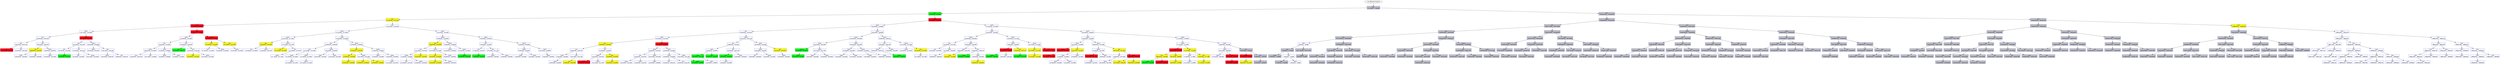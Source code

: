 /* Pid:    604 */
digraph processtree {
graph [rankdir = "TB"];
vad_fffffa8002046da8 -> vad_fffffa8001f0be60
vad_fffffa8001f0be60 [label = "{ Vad \n77a70000 - 77b8efff }"shape = "record" color = "blue" style = "filled" fillcolor = "gray"];
vad_fffffa8001f0be60 -> vad_fffffa8001fb83c0
vad_fffffa8001fb83c0 [label = "{ Vad \n03090000 - 039bffff }"shape = "record" color = "blue" style = "filled" fillcolor = "green"];
vad_fffffa8001fb83c0 -> vad_fffffa8001e936f0
vad_fffffa8001e936f0 [label = "{ Vad \n02560000 - 02587fff }"shape = "record" color = "blue" style = "filled" fillcolor = "yellow"];
vad_fffffa8001e936f0 -> vad_fffffa8002008b90
vad_fffffa8002008b90 [label = "{ VadS\n00490000 - 0049ffff }"shape = "record" color = "blue" style = "filled" fillcolor = "red"];
vad_fffffa8002008b90 -> vad_fffffa8002151c60
vad_fffffa8002151c60 [label = "{ VadS\n00110000 - 0018ffff }"shape = "record" color = "blue" style = "filled" fillcolor = "white"];
vad_fffffa8002151c60 -> vad_fffffa8001f0bf80
vad_fffffa8001f0bf80 [label = "{ Vad \n00040000 - 00041fff }"shape = "record" color = "blue" style = "filled" fillcolor = "white"];
vad_fffffa8001f0bf80 -> vad_fffffa80013ab6d0
vad_fffffa80013ab6d0 [label = "{ Vad \n00020000 - 00021fff }"shape = "record" color = "blue" style = "filled" fillcolor = "white"];
vad_fffffa80013ab6d0 -> vad_fffffa8001d3a4d0
vad_fffffa8001d3a4d0 [label = "{ Vad \n00010000 - 0001ffff }"shape = "record" color = "blue" style = "filled" fillcolor = "red"];
vad_fffffa80013ab6d0 -> vad_fffffa8001dbf0f0
vad_fffffa8001dbf0f0 [label = "{ Vad \n00030000 - 00033fff }"shape = "record" color = "blue" style = "filled" fillcolor = "white"];
vad_fffffa8001f0bf80 -> vad_fffffa80013d45e0
vad_fffffa80013d45e0 [label = "{ Vad \n000e0000 - 000e1fff }"shape = "record" color = "blue" style = "filled" fillcolor = "white"];
vad_fffffa80013d45e0 -> vad_fffffa80020e5bc0
vad_fffffa80020e5bc0 [label = "{ Vad \n00060000 - 000c6fff }"shape = "record" color = "blue" style = "filled" fillcolor = "yellow"];
vad_fffffa80020e5bc0 -> vad_fffffa8001e490a0
vad_fffffa8001e490a0 [label = "{ VadS\n00050000 - 00050fff }"shape = "record" color = "blue" style = "filled" fillcolor = "white"];
vad_fffffa80020e5bc0 -> vad_fffffa80013d4670
vad_fffffa80013d4670 [label = "{ Vad \n000d0000 - 000d6fff }"shape = "record" color = "blue" style = "filled" fillcolor = "white"];
vad_fffffa80013d45e0 -> vad_fffffa8001df6f70
vad_fffffa8001df6f70 [label = "{ Vadm\n000f0000 - 000f0fff }"shape = "record" color = "blue" style = "filled" fillcolor = "white"];
vad_fffffa8001df6f70 -> vad_fffffa8001d709e0
vad_fffffa8001d709e0 [label = "{ Vadm\n00100000 - 00100fff }"shape = "record" color = "blue" style = "filled" fillcolor = "white"];
vad_fffffa8002151c60 -> vad_fffffa8002198330
vad_fffffa8002198330 [label = "{ Vadm\n00240000 - 0033ffff }"shape = "record" color = "blue" style = "filled" fillcolor = "red"];
vad_fffffa8002198330 -> vad_fffffa8002197530
vad_fffffa8002197530 [label = "{ Vad \n001e0000 - 001e1fff }"shape = "record" color = "blue" style = "filled" fillcolor = "white"];
vad_fffffa8002197530 -> vad_fffffa8001e49670
vad_fffffa8001e49670 [label = "{ Vad \n001d0000 - 001d0fff }"shape = "record" color = "blue" style = "filled" fillcolor = "white"];
vad_fffffa8001e49670 -> vad_fffffa8001f9c740
vad_fffffa8001f9c740 [label = "{ VadS\n00190000 - 001cffff }"shape = "record" color = "blue" style = "filled" fillcolor = "green"];
vad_fffffa8002197530 -> vad_fffffa80021984a0
vad_fffffa80021984a0 [label = "{ Vad \n00200000 - 00201fff }"shape = "record" color = "blue" style = "filled" fillcolor = "white"];
vad_fffffa80021984a0 -> vad_fffffa800219ce30
vad_fffffa800219ce30 [label = "{ Vad \n001f0000 - 001f0fff }"shape = "record" color = "blue" style = "filled" fillcolor = "white"];
vad_fffffa80021984a0 -> vad_fffffa80021991d0
vad_fffffa80021991d0 [label = "{ Vadm\n00210000 - 00236fff }"shape = "record" color = "blue" style = "filled" fillcolor = "white"];
vad_fffffa8002198330 -> vad_fffffa80021969f0
vad_fffffa80021969f0 [label = "{ Vadm\n00440000 - 00440fff }"shape = "record" color = "blue" style = "filled" fillcolor = "white"];
vad_fffffa80021969f0 -> vad_fffffa8002069680
vad_fffffa8002069680 [label = "{ Vadm\n00340000 - 0043ffff }"shape = "record" color = "blue" style = "filled" fillcolor = "white"];
vad_fffffa80021969f0 -> vad_fffffa800219cd10
vad_fffffa800219cd10 [label = "{ Vad \n00470000 - 00470fff }"shape = "record" color = "blue" style = "filled" fillcolor = "white"];
vad_fffffa800219cd10 -> vad_fffffa8002196e50
vad_fffffa8002196e50 [label = "{ Vadm\n00450000 - 00461fff }"shape = "record" color = "blue" style = "filled" fillcolor = "white"];
vad_fffffa800219cd10 -> vad_fffffa80021a3f80
vad_fffffa80021a3f80 [label = "{ Vad \n00480000 - 00481fff }"shape = "record" color = "blue" style = "filled" fillcolor = "white"];
vad_fffffa8002008b90 -> vad_fffffa80021111e0
vad_fffffa80021111e0 [label = "{ VadS\n02080000 - 020fffff }"shape = "record" color = "blue" style = "filled" fillcolor = "red"];
vad_fffffa80021111e0 -> vad_fffffa800218aa50
vad_fffffa800218aa50 [label = "{ VadS\n01fb0000 - 0202ffff }"shape = "record" color = "blue" style = "filled" fillcolor = "white"];
vad_fffffa800218aa50 -> vad_fffffa80013d4550
vad_fffffa80013d4550 [label = "{ Vad \n01bc0000 - 01ee8fff }"shape = "record" color = "blue" style = "filled" fillcolor = "white"];
vad_fffffa80013d4550 -> vad_fffffa80020e5a80
vad_fffffa80020e5a80 [label = "{ Vadm\n00630000 - 007b0fff }"shape = "record" color = "blue" style = "filled" fillcolor = "white"];
vad_fffffa80020e5a80 -> vad_fffffa8000d2d150
vad_fffffa8000d2d150 [label = "{ Vad \n004a0000 - 00627fff }"shape = "record" color = "blue" style = "filled" fillcolor = "white"];
vad_fffffa80020e5a80 -> vad_fffffa8000d2d0c0
vad_fffffa8000d2d0c0 [label = "{ Vad \n007c0000 - 01bbffff }"shape = "record" color = "blue" style = "filled" fillcolor = "white"];
vad_fffffa80013d4550 -> vad_fffffa80021990e0
vad_fffffa80021990e0 [label = "{ VadS\n01f90000 - 01f90fff }"shape = "record" color = "blue" style = "filled" fillcolor = "white"];
vad_fffffa80021990e0 -> vad_fffffa80021995e0
vad_fffffa80021995e0 [label = "{ Vadm\n01ef0000 - 01f8bfff }"shape = "record" color = "blue" style = "filled" fillcolor = "white"];
vad_fffffa80021990e0 -> vad_fffffa8001e48cf0
vad_fffffa8001e48cf0 [label = "{ VadS\n01fa0000 - 01fa0fff }"shape = "record" color = "blue" style = "filled" fillcolor = "white"];
vad_fffffa800218aa50 -> vad_fffffa80021aa6f0
vad_fffffa80021aa6f0 [label = "{ Vad \n02040000 - 02041fff }"shape = "record" color = "blue" style = "filled" fillcolor = "white"];
vad_fffffa80021aa6f0 -> vad_fffffa8002199280
vad_fffffa8002199280 [label = "{ Vad \n02030000 - 02031fff }"shape = "record" color = "blue" style = "filled" fillcolor = "green"];
vad_fffffa80021aa6f0 -> vad_fffffa8001d6fda0
vad_fffffa8001d6fda0 [label = "{ Vad \n02060000 - 02061fff }"shape = "record" color = "blue" style = "filled" fillcolor = "white"];
vad_fffffa8001d6fda0 -> vad_fffffa8002040e60
vad_fffffa8002040e60 [label = "{ Vad \n02050000 - 02052fff }"shape = "record" color = "blue" style = "filled" fillcolor = "yellow"];
vad_fffffa8001d6fda0 -> vad_fffffa8001ede010
vad_fffffa8001ede010 [label = "{ Vadm\n02070000 - 02078fff }"shape = "record" color = "blue" style = "filled" fillcolor = "white"];
vad_fffffa80021111e0 -> vad_fffffa8001f2c9f0
vad_fffffa8001f2c9f0 [label = "{ VadS\n024c0000 - 0253ffff }"shape = "record" color = "blue" style = "filled" fillcolor = "red"];
vad_fffffa8001f2c9f0 -> vad_fffffa8002196530
vad_fffffa8002196530 [label = "{ Vad \n021e0000 - 024aefff }"shape = "record" color = "blue" style = "filled" fillcolor = "yellow"];
vad_fffffa8002196530 -> vad_fffffa80021931e0
vad_fffffa80021931e0 [label = "{ Vad \n02100000 - 021defff }"shape = "record" color = "blue" style = "filled" fillcolor = "white"];
vad_fffffa8002196530 -> vad_fffffa8001488aa0
vad_fffffa8001488aa0 [label = "{ Vadm\n024b0000 - 024b0fff }"shape = "record" color = "blue" style = "filled" fillcolor = "white"];
vad_fffffa8001f2c9f0 -> vad_fffffa8001ffd3b0
vad_fffffa8001ffd3b0 [label = "{ Vad \n02550000 - 02553fff }"shape = "record" color = "blue" style = "filled" fillcolor = "yellow"];
vad_fffffa8001ffd3b0 -> vad_fffffa8001f58280
vad_fffffa8001f58280 [label = "{ Vadm\n02540000 - 02548fff }"shape = "record" color = "blue" style = "filled" fillcolor = "white"];
vad_fffffa8001e936f0 -> vad_fffffa80021a4200
vad_fffffa80021a4200 [label = "{ Vad \n02a20000 - 02cd2fff }"shape = "record" color = "blue" style = "filled" fillcolor = "white"];
vad_fffffa80021a4200 -> vad_fffffa80021b03c0
vad_fffffa80021b03c0 [label = "{ Vadm\n02780000 - 02780fff }"shape = "record" color = "blue" style = "filled" fillcolor = "white"];
vad_fffffa80021b03c0 -> vad_fffffa8001edd140
vad_fffffa8001edd140 [label = "{ VadS\n02620000 - 0271ffff }"shape = "record" color = "blue" style = "filled" fillcolor = "white"];
vad_fffffa8001edd140 -> vad_fffffa8001e71760
vad_fffffa8001e71760 [label = "{ Vad \n025a0000 - 025a3fff }"shape = "record" color = "blue" style = "filled" fillcolor = "yellow"];
vad_fffffa8001e71760 -> vad_fffffa80015317e0
vad_fffffa80015317e0 [label = "{ Vad \n02590000 - 02590fff }"shape = "record" color = "blue" style = "filled" fillcolor = "white"];
vad_fffffa8001e71760 -> vad_fffffa8002199130
vad_fffffa8002199130 [label = "{ Vadm\n025b0000 - 0261bfff }"shape = "record" color = "blue" style = "filled" fillcolor = "white"];
vad_fffffa8001edd140 -> vad_fffffa800206b320
vad_fffffa800206b320 [label = "{ Vadm\n02750000 - 02757fff }"shape = "record" color = "blue" style = "filled" fillcolor = "white"];
vad_fffffa800206b320 -> vad_fffffa8001c89270
vad_fffffa8001c89270 [label = "{ Vad \n02720000 - 0274efff }"shape = "record" color = "blue" style = "filled" fillcolor = "yellow"];
vad_fffffa800206b320 -> vad_fffffa800130a010
vad_fffffa800130a010 [label = "{ Vad \n02760000 - 02761fff }"shape = "record" color = "blue" style = "filled" fillcolor = "white"];
vad_fffffa800130a010 -> vad_fffffa80021ad220
vad_fffffa80021ad220 [label = "{ Vadm\n02770000 - 02773fff }"shape = "record" color = "blue" style = "filled" fillcolor = "white"];
vad_fffffa80021b03c0 -> vad_fffffa8000f97400
vad_fffffa8000f97400 [label = "{ VadS\n02920000 - 02920fff }"shape = "record" color = "blue" style = "filled" fillcolor = "white"];
vad_fffffa8000f97400 -> vad_fffffa80022352b0
vad_fffffa80022352b0 [label = "{ Vad \n02800000 - 02800fff }"shape = "record" color = "blue" style = "filled" fillcolor = "white"];
vad_fffffa80022352b0 -> vad_fffffa8002213470
vad_fffffa8002213470 [label = "{ Vad \n027b0000 - 027b0fff }"shape = "record" color = "blue" style = "filled" fillcolor = "white"];
vad_fffffa8002213470 -> vad_fffffa80021b21e0
vad_fffffa80021b21e0 [label = "{ Vadm\n02790000 - 02793fff }"shape = "record" color = "blue" style = "filled" fillcolor = "white"];
vad_fffffa80021b21e0 -> vad_fffffa8001e4aed0
vad_fffffa8001e4aed0 [label = "{ Vadm\n027a0000 - 027a2fff }"shape = "record" color = "blue" style = "filled" fillcolor = "white"];
vad_fffffa8002213470 -> vad_fffffa8001f2c5a0
vad_fffffa8001f2c5a0 [label = "{ Vadm\n027d0000 - 027fbfff }"shape = "record" color = "blue" style = "filled" fillcolor = "white"];
vad_fffffa8001f2c5a0 -> vad_fffffa8001c476d0
vad_fffffa8001c476d0 [label = "{ Vadm\n027c0000 - 027c3fff }"shape = "record" color = "blue" style = "filled" fillcolor = "white"];
vad_fffffa80022352b0 -> vad_fffffa800202b9f0
vad_fffffa800202b9f0 [label = "{ Vadm\n02820000 - 02908fff }"shape = "record" color = "blue" style = "filled" fillcolor = "white"];
vad_fffffa800202b9f0 -> vad_fffffa800225f610
vad_fffffa800225f610 [label = "{ VadS\n02810000 - 0281ffff }"shape = "record" color = "blue" style = "filled" fillcolor = "white"];
vad_fffffa800202b9f0 -> vad_fffffa8001051590
vad_fffffa8001051590 [label = "{ VadS\n02910000 - 02910fff }"shape = "record" color = "blue" style = "filled" fillcolor = "white"];
vad_fffffa8000f97400 -> vad_fffffa8001dc6850
vad_fffffa8001dc6850 [label = "{ Vadm\n02990000 - 029bbfff }"shape = "record" color = "blue" style = "filled" fillcolor = "white"];
vad_fffffa8001dc6850 -> vad_fffffa8000e92d70
vad_fffffa8000e92d70 [label = "{ Vad \n02950000 - 02950fff }"shape = "record" color = "blue" style = "filled" fillcolor = "yellow"];
vad_fffffa8000e92d70 -> vad_fffffa80014f34f0
vad_fffffa80014f34f0 [label = "{ Vad \n02940000 - 02940fff }"shape = "record" color = "blue" style = "filled" fillcolor = "yellow"];
vad_fffffa80014f34f0 -> vad_fffffa800227a010
vad_fffffa800227a010 [label = "{ Vad \n02930000 - 02930fff }"shape = "record" color = "blue" style = "filled" fillcolor = "yellow"];
vad_fffffa8000e92d70 -> vad_fffffa80021ad180
vad_fffffa80021ad180 [label = "{ Vadm\n02970000 - 02970fff }"shape = "record" color = "blue" style = "filled" fillcolor = "white"];
vad_fffffa80021ad180 -> vad_fffffa8000f7e400
vad_fffffa8000f7e400 [label = "{ Vad \n02960000 - 02960fff }"shape = "record" color = "blue" style = "filled" fillcolor = "yellow"];
vad_fffffa80021ad180 -> vad_fffffa8001018950
vad_fffffa8001018950 [label = "{ Vad \n02980000 - 02980fff }"shape = "record" color = "blue" style = "filled" fillcolor = "yellow"];
vad_fffffa8001dc6850 -> vad_fffffa800101b010
vad_fffffa800101b010 [label = "{ Vadm\n029f0000 - 029f0fff }"shape = "record" color = "blue" style = "filled" fillcolor = "white"];
vad_fffffa800101b010 -> vad_fffffa8001068ed0
vad_fffffa8001068ed0 [label = "{ Vadm\n029c0000 - 029effff }"shape = "record" color = "blue" style = "filled" fillcolor = "white"];
vad_fffffa800101b010 -> vad_fffffa8000ec6a70
vad_fffffa8000ec6a70 [label = "{ Vadm\n02a00000 - 02a00fff }"shape = "record" color = "blue" style = "filled" fillcolor = "white"];
vad_fffffa8000ec6a70 -> vad_fffffa8001068010
vad_fffffa8001068010 [label = "{ Vadm\n02a10000 - 02a10fff }"shape = "record" color = "blue" style = "filled" fillcolor = "white"];
vad_fffffa80021a4200 -> vad_fffffa8001df95c0
vad_fffffa8001df95c0 [label = "{ VadS\n02e50000 - 02ecffff }"shape = "record" color = "blue" style = "filled" fillcolor = "white"];
vad_fffffa8001df95c0 -> vad_fffffa8001067250
vad_fffffa8001067250 [label = "{ Vadm\n02d90000 - 02d90fff }"shape = "record" color = "blue" style = "filled" fillcolor = "white"];
vad_fffffa8001067250 -> vad_fffffa8001044710
vad_fffffa8001044710 [label = "{ Vad \n02d30000 - 02d30fff }"shape = "record" color = "blue" style = "filled" fillcolor = "yellow"];
vad_fffffa8001044710 -> vad_fffffa8000f65470
vad_fffffa8000f65470 [label = "{ Vad \n02d10000 - 02d16fff }"shape = "record" color = "blue" style = "filled" fillcolor = "white"];
vad_fffffa8000f65470 -> vad_fffffa8000e86c20
vad_fffffa8000e86c20 [label = "{ Vadm\n02cf0000 - 02cf0fff }"shape = "record" color = "blue" style = "filled" fillcolor = "white"];
vad_fffffa8000e86c20 -> vad_fffffa8001e8b2d0
vad_fffffa8001e8b2d0 [label = "{ Vad \n02ce0000 - 02ce1fff }"shape = "record" color = "blue" style = "filled" fillcolor = "white"];
vad_fffffa8000e86c20 -> vad_fffffa80021b6380
vad_fffffa80021b6380 [label = "{ Vadm\n02d00000 - 02d00fff }"shape = "record" color = "blue" style = "filled" fillcolor = "white"];
vad_fffffa8000f65470 -> vad_fffffa8001034a10
vad_fffffa8001034a10 [label = "{ Vad \n02d20000 - 02d20fff }"shape = "record" color = "blue" style = "filled" fillcolor = "yellow"];
vad_fffffa8001044710 -> vad_fffffa8001067110
vad_fffffa8001067110 [label = "{ Vadm\n02d70000 - 02d70fff }"shape = "record" color = "blue" style = "filled" fillcolor = "white"];
vad_fffffa8001067110 -> vad_fffffa800104b530
vad_fffffa800104b530 [label = "{ Vad \n02d50000 - 02d50fff }"shape = "record" color = "blue" style = "filled" fillcolor = "yellow"];
vad_fffffa800104b530 -> vad_fffffa8001034980
vad_fffffa8001034980 [label = "{ Vad \n02d40000 - 02d40fff }"shape = "record" color = "blue" style = "filled" fillcolor = "yellow"];
vad_fffffa800104b530 -> vad_fffffa8001067010
vad_fffffa8001067010 [label = "{ Vadm\n02d60000 - 02d67fff }"shape = "record" color = "blue" style = "filled" fillcolor = "white"];
vad_fffffa8001067110 -> vad_fffffa80010671b0
vad_fffffa80010671b0 [label = "{ Vadm\n02d80000 - 02d80fff }"shape = "record" color = "blue" style = "filled" fillcolor = "white"];
vad_fffffa8001067250 -> vad_fffffa8001067390
vad_fffffa8001067390 [label = "{ Vadm\n02db0000 - 02db0fff }"shape = "record" color = "blue" style = "filled" fillcolor = "white"];
vad_fffffa8001067390 -> vad_fffffa80010672f0
vad_fffffa80010672f0 [label = "{ Vadm\n02da0000 - 02da0fff }"shape = "record" color = "blue" style = "filled" fillcolor = "white"];
vad_fffffa8001067390 -> vad_fffffa8000ec6d90
vad_fffffa8000ec6d90 [label = "{ Vadm\n02dc0000 - 02e3ffff }"shape = "record" color = "blue" style = "filled" fillcolor = "white"];
vad_fffffa8000ec6d90 -> vad_fffffa8001067430
vad_fffffa8001067430 [label = "{ Vadm\n02e40000 - 02e40fff }"shape = "record" color = "blue" style = "filled" fillcolor = "green"];
vad_fffffa8001df95c0 -> vad_fffffa800224f150
vad_fffffa800224f150 [label = "{ Vadm\n02f90000 - 02f92fff }"shape = "record" color = "blue" style = "filled" fillcolor = "white"];
vad_fffffa800224f150 -> vad_fffffa8001d50240
vad_fffffa8001d50240 [label = "{ Vad \n02f50000 - 02f50fff }"shape = "record" color = "blue" style = "filled" fillcolor = "white"];
vad_fffffa8001d50240 -> vad_fffffa800200fcb0
vad_fffffa800200fcb0 [label = "{ Vad \n02f40000 - 02f41fff }"shape = "record" color = "blue" style = "filled" fillcolor = "white"];
vad_fffffa800200fcb0 -> vad_fffffa8001f9e660
vad_fffffa8001f9e660 [label = "{ Vad \n02ed0000 - 02f35fff }"shape = "record" color = "blue" style = "filled" fillcolor = "green"];
vad_fffffa8001d50240 -> vad_fffffa8001ecc3b0
vad_fffffa8001ecc3b0 [label = "{ Vad \n02f70000 - 02f71fff }"shape = "record" color = "blue" style = "filled" fillcolor = "white"];
vad_fffffa8001ecc3b0 -> vad_fffffa80021c8a10
vad_fffffa80021c8a10 [label = "{ Vadm\n02f60000 - 02f63fff }"shape = "record" color = "blue" style = "filled" fillcolor = "white"];
vad_fffffa8001ecc3b0 -> vad_fffffa8001d37f70
vad_fffffa8001d37f70 [label = "{ Vadm\n02f80000 - 02f80fff }"shape = "record" color = "blue" style = "filled" fillcolor = "white"];
vad_fffffa800224f150 -> vad_fffffa80010676b0
vad_fffffa80010676b0 [label = "{ Vadm\n02fd0000 - 02fd0fff }"shape = "record" color = "blue" style = "filled" fillcolor = "white"];
vad_fffffa80010676b0 -> vad_fffffa8001067570
vad_fffffa8001067570 [label = "{ Vadm\n02fb0000 - 02fb0fff }"shape = "record" color = "blue" style = "filled" fillcolor = "white"];
vad_fffffa8001067570 -> vad_fffffa80010674d0
vad_fffffa80010674d0 [label = "{ Vadm\n02fa0000 - 02fa0fff }"shape = "record" color = "blue" style = "filled" fillcolor = "white"];
vad_fffffa8001067570 -> vad_fffffa8001067610
vad_fffffa8001067610 [label = "{ Vadm\n02fc0000 - 02fc0fff }"shape = "record" color = "blue" style = "filled" fillcolor = "white"];
vad_fffffa80010676b0 -> vad_fffffa80021a8240
vad_fffffa80021a8240 [label = "{ VadS\n03010000 - 0308ffff }"shape = "record" color = "blue" style = "filled" fillcolor = "white"];
vad_fffffa80021a8240 -> vad_fffffa8001067750
vad_fffffa8001067750 [label = "{ Vadm\n02fe0000 - 02fe0fff }"shape = "record" color = "blue" style = "filled" fillcolor = "white"];
vad_fffffa8001fb83c0 -> vad_fffffa8000d27db0
vad_fffffa8000d27db0 [label = "{ VadS\n04760000 - 0476ffff }"shape = "record" color = "blue" style = "filled" fillcolor = "red"];
vad_fffffa8000d27db0 -> vad_fffffa8001ca9470
vad_fffffa8001ca9470 [label = "{ VadS\n04440000 - 044bffff }"shape = "record" color = "blue" style = "filled" fillcolor = "white"];
vad_fffffa8001ca9470 -> vad_fffffa8001d81210
vad_fffffa8001d81210 [label = "{ Vad \n03e80000 - 03e81fff }"shape = "record" color = "blue" style = "filled" fillcolor = "white"];
vad_fffffa8001d81210 -> vad_fffffa8001e2f8d0
vad_fffffa8001e2f8d0 [label = "{ VadS\n03cb0000 - 03cb1fff }"shape = "record" color = "blue" style = "filled" fillcolor = "white"];
vad_fffffa8001e2f8d0 -> vad_fffffa80021d11b0
vad_fffffa80021d11b0 [label = "{ Vad \n03b90000 - 03b93fff }"shape = "record" color = "blue" style = "filled" fillcolor = "yellow"];
vad_fffffa80021d11b0 -> vad_fffffa80021f3310
vad_fffffa80021f3310 [label = "{ Vad \n03b60000 - 03b61fff }"shape = "record" color = "blue" style = "filled" fillcolor = "white"];
vad_fffffa80021f3310 -> vad_fffffa8001dbd510
vad_fffffa8001dbd510 [label = "{ VadS\n03ac0000 - 03b3ffff }"shape = "record" color = "blue" style = "filled" fillcolor = "white"];
vad_fffffa8001dbd510 -> vad_fffffa80020eb9f0
vad_fffffa80020eb9f0 [label = "{ Vadm\n039c0000 - 03abffff }"shape = "record" color = "blue" style = "filled" fillcolor = "white"];
vad_fffffa80021f3310 -> vad_fffffa8001df76a0
vad_fffffa8001df76a0 [label = "{ Vad \n03b70000 - 03b71fff }"shape = "record" color = "blue" style = "filled" fillcolor = "white"];
vad_fffffa8001df76a0 -> vad_fffffa8001df7ef0
vad_fffffa8001df7ef0 [label = "{ Vad \n03b80000 - 03b80fff }"shape = "record" color = "blue" style = "filled" fillcolor = "yellow"];
vad_fffffa80021d11b0 -> vad_fffffa80021d7730
vad_fffffa80021d7730 [label = "{ Vad \n03c80000 - 03c80fff }"shape = "record" color = "blue" style = "filled" fillcolor = "white"];
vad_fffffa80021d7730 -> vad_fffffa80021c8ab0
vad_fffffa80021c8ab0 [label = "{ Vadm\n03c20000 - 03c67fff }"shape = "record" color = "blue" style = "filled" fillcolor = "white"];
vad_fffffa80021c8ab0 -> vad_fffffa800219a6a0
vad_fffffa800219a6a0 [label = "{ VadS\n03ba0000 - 03c1ffff }"shape = "record" color = "blue" style = "filled" fillcolor = "red"];
vad_fffffa80021c8ab0 -> vad_fffffa8001f2b100
vad_fffffa8001f2b100 [label = "{ Vadm\n03c70000 - 03c72fff }"shape = "record" color = "blue" style = "filled" fillcolor = "white"];
vad_fffffa80021d7730 -> vad_fffffa80021d7470
vad_fffffa80021d7470 [label = "{ Vad \n03c90000 - 03c90fff }"shape = "record" color = "blue" style = "filled" fillcolor = "yellow"];
vad_fffffa80021d7470 -> vad_fffffa80021d8c20
vad_fffffa80021d8c20 [label = "{ Vad \n03ca0000 - 03ca0fff }"shape = "record" color = "blue" style = "filled" fillcolor = "yellow"];
vad_fffffa8001e2f8d0 -> vad_fffffa8001bc71c0
vad_fffffa8001bc71c0 [label = "{ VadS\n03d20000 - 03d9ffff }"shape = "record" color = "blue" style = "filled" fillcolor = "red"];
vad_fffffa8001bc71c0 -> vad_fffffa8001f2d7f0
vad_fffffa8001f2d7f0 [label = "{ Vadm\n03cf0000 - 03cf2fff }"shape = "record" color = "blue" style = "filled" fillcolor = "white"];
vad_fffffa8001f2d7f0 -> vad_fffffa8000d38770
vad_fffffa8000d38770 [label = "{ Vad \n03cd0000 - 03cd1fff }"shape = "record" color = "blue" style = "filled" fillcolor = "white"];
vad_fffffa8000d38770 -> vad_fffffa8002059820
vad_fffffa8002059820 [label = "{ Vadm\n03cc0000 - 03cc0fff }"shape = "record" color = "blue" style = "filled" fillcolor = "white"];
vad_fffffa8000d38770 -> vad_fffffa8001f1ae30
vad_fffffa8001f1ae30 [label = "{ Vadm\n03ce0000 - 03ce2fff }"shape = "record" color = "blue" style = "filled" fillcolor = "white"];
vad_fffffa8001f2d7f0 -> vad_fffffa8001e6fc50
vad_fffffa8001e6fc50 [label = "{ Vadm\n03d10000 - 03d1afff }"shape = "record" color = "blue" style = "filled" fillcolor = "white"];
vad_fffffa8001e6fc50 -> vad_fffffa8001f2a8b0
vad_fffffa8001f2a8b0 [label = "{ Vadm\n03d00000 - 03d0ffff }"shape = "record" color = "blue" style = "filled" fillcolor = "white"];
vad_fffffa8001bc71c0 -> vad_fffffa8001f880f0
vad_fffffa8001f880f0 [label = "{ VadS\n03dd0000 - 03e4ffff }"shape = "record" color = "blue" style = "filled" fillcolor = "white"];
vad_fffffa8001f880f0 -> vad_fffffa8001eb7220
vad_fffffa8001eb7220 [label = "{ VadS\n03db0000 - 03db0fff }"shape = "record" color = "blue" style = "filled" fillcolor = "white"];
vad_fffffa8001eb7220 -> vad_fffffa8001df7bf0
vad_fffffa8001df7bf0 [label = "{ Vad \n03da0000 - 03da1fff }"shape = "record" color = "blue" style = "filled" fillcolor = "white"];
vad_fffffa8001eb7220 -> vad_fffffa800218aaa0
vad_fffffa800218aaa0 [label = "{ Vad \n03dc0000 - 03dc1fff }"shape = "record" color = "blue" style = "filled" fillcolor = "white"];
vad_fffffa8001f880f0 -> vad_fffffa8001e3c820
vad_fffffa8001e3c820 [label = "{ Vadm\n03e70000 - 03e72fff }"shape = "record" color = "blue" style = "filled" fillcolor = "white"];
vad_fffffa8001e3c820 -> vad_fffffa8001e6c880
vad_fffffa8001e6c880 [label = "{ Vadm\n03e50000 - 03e6ffff }"shape = "record" color = "blue" style = "filled" fillcolor = "green"];
vad_fffffa8001d81210 -> vad_fffffa8001fd8490
vad_fffffa8001fd8490 [label = "{ Vadm\n04070000 - 04071fff }"shape = "record" color = "blue" style = "filled" fillcolor = "white"];
vad_fffffa8001fd8490 -> vad_fffffa8001d8c9e0
vad_fffffa8001d8c9e0 [label = "{ Vad \n03fb0000 - 03fb1fff }"shape = "record" color = "blue" style = "filled" fillcolor = "white"];
vad_fffffa8001d8c9e0 -> vad_fffffa8001e1e980
vad_fffffa8001e1e980 [label = "{ VadS\n03f20000 - 03f9ffff }"shape = "record" color = "blue" style = "filled" fillcolor = "white"];
vad_fffffa8001e1e980 -> vad_fffffa8001d8d6d0
vad_fffffa8001d8d6d0 [label = "{ Vad \n03f10000 - 03f11fff }"shape = "record" color = "blue" style = "filled" fillcolor = "green"];
vad_fffffa8001d8d6d0 -> vad_fffffa8001fbf870
vad_fffffa8001fbf870 [label = "{ VadS\n03e90000 - 03f0ffff }"shape = "record" color = "blue" style = "filled" fillcolor = "white"];
vad_fffffa8001e1e980 -> vad_fffffa8001d4f5b0
vad_fffffa8001d4f5b0 [label = "{ Vad \n03fa0000 - 03fa1fff }"shape = "record" color = "blue" style = "filled" fillcolor = "green"];
vad_fffffa8001d8c9e0 -> vad_fffffa8001e2cae0
vad_fffffa8001e2cae0 [label = "{ Vad \n04050000 - 04051fff }"shape = "record" color = "blue" style = "filled" fillcolor = "white"];
vad_fffffa8001e2cae0 -> vad_fffffa8001e293e0
vad_fffffa8001e293e0 [label = "{ Vad \n04040000 - 04040fff }"shape = "record" color = "blue" style = "filled" fillcolor = "green"];
vad_fffffa8001e293e0 -> vad_fffffa8000f436e0
vad_fffffa8000f436e0 [label = "{ VadS\n03fc0000 - 0403ffff }"shape = "record" color = "blue" style = "filled" fillcolor = "white"];
vad_fffffa8001e2cae0 -> vad_fffffa8001ca57f0
vad_fffffa8001ca57f0 [label = "{ Vadm\n04060000 - 04060fff }"shape = "record" color = "blue" style = "filled" fillcolor = "white"];
vad_fffffa8001fd8490 -> vad_fffffa8000f608d0
vad_fffffa8000f608d0 [label = "{ VadS\n04330000 - 043affff }"shape = "record" color = "blue" style = "filled" fillcolor = "white"];
vad_fffffa8000f608d0 -> vad_fffffa8001f2cf10
vad_fffffa8001f2cf10 [label = "{ Vadm\n040e0000 - 042dffff }"shape = "record" color = "blue" style = "filled" fillcolor = "white"];
vad_fffffa8001f2cf10 -> vad_fffffa8002229280
vad_fffffa8002229280 [label = "{ Vad \n040b0000 - 040b0fff }"shape = "record" color = "blue" style = "filled" fillcolor = "white"];
vad_fffffa8001f2cf10 -> vad_fffffa80010679d0
vad_fffffa80010679d0 [label = "{ Vadm\n042e0000 - 0432ffff }"shape = "record" color = "blue" style = "filled" fillcolor = "white"];
vad_fffffa8000f608d0 -> vad_fffffa8001e2d220
vad_fffffa8001e2d220 [label = "{ Vad \n04430000 - 04436fff }"shape = "record" color = "blue" style = "filled" fillcolor = "yellow"];
vad_fffffa8001e2d220 -> vad_fffffa80022403b0
vad_fffffa80022403b0 [label = "{ Vadm\n043d0000 - 043d0fff }"shape = "record" color = "blue" style = "filled" fillcolor = "white"];
vad_fffffa8001ca9470 -> vad_fffffa8002177840
vad_fffffa8002177840 [label = "{ VadS\n04610000 - 0468ffff }"shape = "record" color = "blue" style = "filled" fillcolor = "white"];
vad_fffffa8002177840 -> vad_fffffa8001f2baa0
vad_fffffa8001f2baa0 [label = "{ Vadm\n04590000 - 04590fff }"shape = "record" color = "blue" style = "filled" fillcolor = "white"];
vad_fffffa8001f2baa0 -> vad_fffffa8001f2d010
vad_fffffa8001f2d010 [label = "{ Vadm\n04550000 - 04550fff }"shape = "record" color = "blue" style = "filled" fillcolor = "white"];
vad_fffffa8001f2d010 -> vad_fffffa8001f2dbc0
vad_fffffa8001f2dbc0 [label = "{ Vadm\n04540000 - 04540fff }"shape = "record" color = "blue" style = "filled" fillcolor = "green"];
vad_fffffa8001f2dbc0 -> vad_fffffa8001037310
vad_fffffa8001037310 [label = "{ VadS\n044c0000 - 0453ffff }"shape = "record" color = "blue" style = "filled" fillcolor = "green"];
vad_fffffa8001f2d010 -> vad_fffffa8001413800
vad_fffffa8001413800 [label = "{ Vadm\n04570000 - 04570fff }"shape = "record" color = "blue" style = "filled" fillcolor = "white"];
vad_fffffa8001413800 -> vad_fffffa8001f2c710
vad_fffffa8001f2c710 [label = "{ Vadm\n04560000 - 04560fff }"shape = "record" color = "blue" style = "filled" fillcolor = "white"];
vad_fffffa8001413800 -> vad_fffffa8001f2acc0
vad_fffffa8001f2acc0 [label = "{ Vadm\n04580000 - 04580fff }"shape = "record" color = "blue" style = "filled" fillcolor = "white"];
vad_fffffa8001f2baa0 -> vad_fffffa8001d73720
vad_fffffa8001d73720 [label = "{ Vadm\n045d0000 - 045d0fff }"shape = "record" color = "blue" style = "filled" fillcolor = "white"];
vad_fffffa8001d73720 -> vad_fffffa8001f2bf70
vad_fffffa8001f2bf70 [label = "{ Vadm\n045b0000 - 045b0fff }"shape = "record" color = "blue" style = "filled" fillcolor = "white"];
vad_fffffa8001f2bf70 -> vad_fffffa8001f2bed0
vad_fffffa8001f2bed0 [label = "{ Vadm\n045a0000 - 045a0fff }"shape = "record" color = "blue" style = "filled" fillcolor = "white"];
vad_fffffa8001f2bf70 -> vad_fffffa8001ce7350
vad_fffffa8001ce7350 [label = "{ Vadm\n045c0000 - 045c0fff }"shape = "record" color = "blue" style = "filled" fillcolor = "white"];
vad_fffffa8001d73720 -> vad_fffffa800224e210
vad_fffffa800224e210 [label = "{ Vadm\n045f0000 - 045f0fff }"shape = "record" color = "blue" style = "filled" fillcolor = "white"];
vad_fffffa800224e210 -> vad_fffffa8002059950
vad_fffffa8002059950 [label = "{ Vadm\n045e0000 - 045e0fff }"shape = "record" color = "blue" style = "filled" fillcolor = "white"];
vad_fffffa800224e210 -> vad_fffffa800224a5a0
vad_fffffa800224a5a0 [label = "{ Vadm\n04600000 - 04600fff }"shape = "record" color = "blue" style = "filled" fillcolor = "white"];
vad_fffffa8002177840 -> vad_fffffa800226ff70
vad_fffffa800226ff70 [label = "{ Vadm\n046f0000 - 046f1fff }"shape = "record" color = "blue" style = "filled" fillcolor = "white"];
vad_fffffa800226ff70 -> vad_fffffa8001d90210
vad_fffffa8001d90210 [label = "{ Vad \n046c0000 - 046c1fff }"shape = "record" color = "blue" style = "filled" fillcolor = "white"];
vad_fffffa8001d90210 -> vad_fffffa8002270a50
vad_fffffa8002270a50 [label = "{ Vadm\n046b0000 - 046b7fff }"shape = "record" color = "blue" style = "filled" fillcolor = "white"];
vad_fffffa8002270a50 -> vad_fffffa8001fef270
vad_fffffa8001fef270 [label = "{ Vadm\n04690000 - 04690fff }"shape = "record" color = "blue" style = "filled" fillcolor = "green"];
vad_fffffa8001d90210 -> vad_fffffa8002270350
vad_fffffa8002270350 [label = "{ Vadm\n046d0000 - 046effff }"shape = "record" color = "blue" style = "filled" fillcolor = "white"];
vad_fffffa800226ff70 -> vad_fffffa8001f2c190
vad_fffffa8001f2c190 [label = "{ Vadm\n04710000 - 0472ffff }"shape = "record" color = "blue" style = "filled" fillcolor = "white"];
vad_fffffa8001f2c190 -> vad_fffffa800226e850
vad_fffffa800226e850 [label = "{ Vadm\n04700000 - 04700fff }"shape = "record" color = "blue" style = "filled" fillcolor = "white"];
vad_fffffa8001f2c190 -> vad_fffffa8002235340
vad_fffffa8002235340 [label = "{ Vad \n04740000 - 04740fff }"shape = "record" color = "blue" style = "filled" fillcolor = "yellow"];
vad_fffffa8002235340 -> vad_fffffa800222e740
vad_fffffa800222e740 [label = "{ Vad \n04730000 - 04730fff }"shape = "record" color = "blue" style = "filled" fillcolor = "white"];
vad_fffffa8000d27db0 -> vad_fffffa80021e7090
vad_fffffa80021e7090 [label = "{ VadS\n051e0000 - 0525ffff }"shape = "record" color = "blue" style = "filled" fillcolor = "white"];
vad_fffffa80021e7090 -> vad_fffffa8001446630
vad_fffffa8001446630 [label = "{ VadS\n04e50000 - 04ecffff }"shape = "record" color = "blue" style = "filled" fillcolor = "white"];
vad_fffffa8001446630 -> vad_fffffa8002258610
vad_fffffa8002258610 [label = "{ Vadm\n048a0000 - 048a0fff }"shape = "record" color = "blue" style = "filled" fillcolor = "white"];
vad_fffffa8002258610 -> vad_fffffa8001d54220
vad_fffffa8001d54220 [label = "{ Vad \n047d0000 - 047d1fff }"shape = "record" color = "blue" style = "filled" fillcolor = "white"];
vad_fffffa8001d54220 -> vad_fffffa8002201220
vad_fffffa8002201220 [label = "{ Vad \n04780000 - 04780fff }"shape = "record" color = "blue" style = "filled" fillcolor = "white"];
vad_fffffa8001d54220 -> vad_fffffa8001df5220
vad_fffffa8001df5220 [label = "{ VadS\n047f0000 - 0486ffff }"shape = "record" color = "blue" style = "filled" fillcolor = "white"];
vad_fffffa8001df5220 -> vad_fffffa8002235580
vad_fffffa8002235580 [label = "{ Vad \n04890000 - 04891fff }"shape = "record" color = "blue" style = "filled" fillcolor = "white"];
vad_fffffa8002258610 -> vad_fffffa80021f1f10
vad_fffffa80021f1f10 [label = "{ VadS\n04d00000 - 04d7ffff }"shape = "record" color = "blue" style = "filled" fillcolor = "white"];
vad_fffffa80021f1f10 -> vad_fffffa8001c7dc00
vad_fffffa8001c7dc00 [label = "{ VadS\n048e0000 - 04ce2fff }"shape = "record" color = "blue" style = "filled" fillcolor = "white"];
vad_fffffa8001c7dc00 -> vad_fffffa800225f580
vad_fffffa800225f580 [label = "{ Vad \n04cf0000 - 04cf0fff }"shape = "record" color = "blue" style = "filled" fillcolor = "yellow"];
vad_fffffa80021f1f10 -> vad_fffffa8002260960
vad_fffffa8002260960 [label = "{ Vad \n04da0000 - 04da1fff }"shape = "record" color = "blue" style = "filled" fillcolor = "white"];
vad_fffffa8002260960 -> vad_fffffa800220f650
vad_fffffa800220f650 [label = "{ VadS\n04d80000 - 04d9ffff }"shape = "record" color = "blue" style = "filled" fillcolor = "green"];
vad_fffffa8002260960 -> vad_fffffa8001df23e0
vad_fffffa8001df23e0 [label = "{ VadS\n04dc0000 - 04e3ffff }"shape = "record" color = "blue" style = "filled" fillcolor = "white"];
vad_fffffa8001df23e0 -> vad_fffffa800222dc40
vad_fffffa800222dc40 [label = "{ Vad \n04db0000 - 04db4fff }"shape = "record" color = "blue" style = "filled" fillcolor = "yellow"];
vad_fffffa8001446630 -> vad_fffffa8001cf17f0
vad_fffffa8001cf17f0 [label = "{ VadS\n050a0000 - 0511ffff }"shape = "record" color = "blue" style = "filled" fillcolor = "white"];
vad_fffffa8001cf17f0 -> vad_fffffa800215b150
vad_fffffa800215b150 [label = "{ VadS\n04fd0000 - 0504ffff }"shape = "record" color = "blue" style = "filled" fillcolor = "white"];
vad_fffffa800215b150 -> vad_fffffa8001d3a230
vad_fffffa8001d3a230 [label = "{ VadS\n04f30000 - 04faffff }"shape = "record" color = "blue" style = "filled" fillcolor = "red"];
vad_fffffa8001d3a230 -> vad_fffffa8001e22ac0
vad_fffffa8001e22ac0 [label = "{ Vadm\n04ed0000 - 04ef3fff }"shape = "record" color = "blue" style = "filled" fillcolor = "green"];
vad_fffffa8001d3a230 -> vad_fffffa80021e4410
vad_fffffa80021e4410 [label = "{ Vad \n04fc0000 - 04fc1fff }"shape = "record" color = "blue" style = "filled" fillcolor = "white"];
vad_fffffa800215b150 -> vad_fffffa8000e61730
vad_fffffa8000e61730 [label = "{ Vad \n05080000 - 05087fff }"shape = "record" color = "blue" style = "filled" fillcolor = "yellow"];
vad_fffffa8000e61730 -> vad_fffffa8001484a90
vad_fffffa8001484a90 [label = "{ Vad \n05050000 - 05075fff }"shape = "record" color = "blue" style = "filled" fillcolor = "green"];
vad_fffffa8001cf17f0 -> vad_fffffa8000e99390
vad_fffffa8000e99390 [label = "{ Vadm\n05150000 - 05150fff }"shape = "record" color = "blue" style = "filled" fillcolor = "white"];
vad_fffffa8000e99390 -> vad_fffffa8000e8c8c0
vad_fffffa8000e8c8c0 [label = "{ Vad \n05130000 - 05133fff }"shape = "record" color = "blue" style = "filled" fillcolor = "yellow"];
vad_fffffa8000e8c8c0 -> vad_fffffa8000e8d220
vad_fffffa8000e8d220 [label = "{ Vad \n05140000 - 0514bfff }"shape = "record" color = "blue" style = "filled" fillcolor = "yellow"];
vad_fffffa8000e99390 -> vad_fffffa80021e8600
vad_fffffa80021e8600 [label = "{ VadS\n05160000 - 051dffff }"shape = "record" color = "blue" style = "filled" fillcolor = "red"];
vad_fffffa80021e7090 -> vad_fffffa8001c7d4b0
vad_fffffa8001c7d4b0 [label = "{ VadS\n06a40000 - 06abffff }"shape = "record" color = "blue" style = "filled" fillcolor = "white"];
vad_fffffa8001c7d4b0 -> vad_fffffa8002264340
vad_fffffa8002264340 [label = "{ VadS\n05830000 - 058affff }"shape = "record" color = "blue" style = "filled" fillcolor = "white"];
vad_fffffa8002264340 -> vad_fffffa80014f2240
vad_fffffa80014f2240 [label = "{ VadS\n05320000 - 0539ffff }"shape = "record" color = "blue" style = "filled" fillcolor = "white"];
vad_fffffa80014f2240 -> vad_fffffa800210de40
vad_fffffa800210de40 [label = "{ VadS\n052b0000 - 052bffff }"shape = "record" color = "blue" style = "filled" fillcolor = "red"];
vad_fffffa800210de40 -> vad_fffffa80021e3220
vad_fffffa80021e3220 [label = "{ VadS\n052a0000 - 052affff }"shape = "record" color = "blue" style = "filled" fillcolor = "red"];
vad_fffffa80014f2240 -> vad_fffffa8001d8e730
vad_fffffa8001d8e730 [label = "{ Vad \n05610000 - 056cffff }"shape = "record" color = "blue" style = "filled" fillcolor = "yellow"];
vad_fffffa8001d8e730 -> vad_fffffa80014135d0
vad_fffffa80014135d0 [label = "{ VadS\n05460000 - 054dffff }"shape = "record" color = "blue" style = "filled" fillcolor = "white"];
vad_fffffa80014135d0 -> vad_fffffa8002177230
vad_fffffa8002177230 [label = "{ VadS\n053d0000 - 0544ffff }"shape = "record" color = "blue" style = "filled" fillcolor = "white"];
vad_fffffa80014135d0 -> vad_fffffa8000f41520
vad_fffffa8000f41520 [label = "{ VadS\n05520000 - 0559ffff }"shape = "record" color = "blue" style = "filled" fillcolor = "white"];
vad_fffffa8001d8e730 -> vad_fffffa80022376e0
vad_fffffa80022376e0 [label = "{ VadS\n056d0000 - 0574ffff }"shape = "record" color = "blue" style = "filled" fillcolor = "white"];
vad_fffffa8002264340 -> vad_fffffa8001c47280
vad_fffffa8001c47280 [label = "{ VadS\n060b0000 - 0612ffff }"shape = "record" color = "blue" style = "filled" fillcolor = "white"];
vad_fffffa8001c47280 -> vad_fffffa8001067a70
vad_fffffa8001067a70 [label = "{ Vadm\n05a80000 - 05e7ffff }"shape = "record" color = "blue" style = "filled" fillcolor = "white"];
vad_fffffa8001067a70 -> vad_fffffa8001c69a40
vad_fffffa8001c69a40 [label = "{ VadS\n05a00000 - 05a7ffff }"shape = "record" color = "blue" style = "filled" fillcolor = "red"];
vad_fffffa8001c69a40 -> vad_fffffa8002177450
vad_fffffa8002177450 [label = "{ VadS\n05900000 - 0597ffff }"shape = "record" color = "blue" style = "filled" fillcolor = "white"];
vad_fffffa8001067a70 -> vad_fffffa80010603d0
vad_fffffa80010603d0 [label = "{ VadS\n05f00000 - 05f7ffff }"shape = "record" color = "blue" style = "filled" fillcolor = "white"];
vad_fffffa8001c47280 -> vad_fffffa8000fac5d0
vad_fffffa8000fac5d0 [label = "{ Vad \n06620000 - 0671ffff }"shape = "record" color = "blue" style = "filled" fillcolor = "yellow"];
vad_fffffa8000fac5d0 -> vad_fffffa80022196e0
vad_fffffa80022196e0 [label = "{ Vad \n06380000 - 06559fff }"shape = "record" color = "blue" style = "filled" fillcolor = "white"];
vad_fffffa80022196e0 -> vad_fffffa8001f0b330
vad_fffffa8001f0b330 [label = "{ Vadm\n06180000 - 0637ffff }"shape = "record" color = "blue" style = "filled" fillcolor = "white"];
vad_fffffa8000fac5d0 -> vad_fffffa8001c8a5e0
vad_fffffa8001c8a5e0 [label = "{ VadS\n068d0000 - 068dffff }"shape = "record" color = "blue" style = "filled" fillcolor = "red"];
vad_fffffa8001c8a5e0 -> vad_fffffa8001dd2190
vad_fffffa8001dd2190 [label = "{ Vad \n06720000 - 0681ffff }"shape = "record" color = "blue" style = "filled" fillcolor = "yellow"];
vad_fffffa8001c8a5e0 -> vad_fffffa8002239580
vad_fffffa8002239580 [label = "{ Vad \n068e0000 - 069dffff }"shape = "record" color = "blue" style = "filled" fillcolor = "yellow"];
vad_fffffa8001c7d4b0 -> vad_fffffa800219fb30
vad_fffffa800219fb30 [label = "{ Vadm\n07910000 - 07d0ffff }"shape = "record" color = "blue" style = "filled" fillcolor = "white"];
vad_fffffa800219fb30 -> vad_fffffa80021b6890
vad_fffffa80021b6890 [label = "{ Vadm\n07130000 - 0732ffff }"shape = "record" color = "blue" style = "filled" fillcolor = "white"];
vad_fffffa80021b6890 -> vad_fffffa8001f4fc40
vad_fffffa8001f4fc40 [label = "{ VadS\n06e40000 - 06ebffff }"shape = "record" color = "blue" style = "filled" fillcolor = "red"];
vad_fffffa8001f4fc40 -> vad_fffffa8000f49c20
vad_fffffa8000f49c20 [label = "{ Vad \n06bc0000 - 06cbffff }"shape = "record" color = "blue" style = "filled" fillcolor = "yellow"];
vad_fffffa8000f49c20 -> vad_fffffa8001ee2320
vad_fffffa8001ee2320 [label = "{ VadS\n06ac0000 - 06bbffff }"shape = "record" color = "blue" style = "filled" fillcolor = "green"];
vad_fffffa8000f49c20 -> vad_fffffa8001d5dbb0
vad_fffffa8001d5dbb0 [label = "{ VadS\n06cd0000 - 06d4ffff }"shape = "record" color = "blue" style = "filled" fillcolor = "red"];
vad_fffffa8001f4fc40 -> vad_fffffa8000f7e490
vad_fffffa8000f7e490 [label = "{ Vad \n06ec0000 - 06fbffff }"shape = "record" color = "blue" style = "filled" fillcolor = "yellow"];
vad_fffffa8000f7e490 -> vad_fffffa8000fac660
vad_fffffa8000fac660 [label = "{ Vad \n06fc0000 - 070bffff }"shape = "record" color = "blue" style = "filled" fillcolor = "yellow"];
vad_fffffa80021b6890 -> vad_fffffa80010433f0
vad_fffffa80010433f0 [label = "{ Vad \n07520000 - 0761ffff }"shape = "record" color = "blue" style = "filled" fillcolor = "yellow"];
vad_fffffa80010433f0 -> vad_fffffa80021fa410
vad_fffffa80021fa410 [label = "{ VadS\n07380000 - 073fffff }"shape = "record" color = "blue" style = "filled" fillcolor = "white"];
vad_fffffa80021fa410 -> vad_fffffa8000f49cb0
vad_fffffa8000f49cb0 [label = "{ VadS\n07410000 - 0748ffff }"shape = "record" color = "blue" style = "filled" fillcolor = "white"];
vad_fffffa80010433f0 -> vad_fffffa80014f3580
vad_fffffa80014f3580 [label = "{ Vad \n07620000 - 0771ffff }"shape = "record" color = "blue" style = "filled" fillcolor = "yellow"];
vad_fffffa80014f3580 -> vad_fffffa800104ee60
vad_fffffa800104ee60 [label = "{ Vad \n07720000 - 0781ffff }"shape = "record" color = "blue" style = "filled" fillcolor = "yellow"];
vad_fffffa800219fb30 -> vad_fffffa8001592ac0
vad_fffffa8001592ac0 [label = "{ VadS\n08af0000 - 08eeffff }"shape = "record" color = "blue" style = "filled" fillcolor = "white"];
vad_fffffa8001592ac0 -> vad_fffffa80022aa160
vad_fffffa80022aa160 [label = "{ Vadm\n08510000 - 0890ffff }"shape = "record" color = "blue" style = "filled" fillcolor = "white"];
vad_fffffa80022aa160 -> vad_fffffa8001067f70
vad_fffffa8001067f70 [label = "{ Vadm\n07d10000 - 0850ffff }"shape = "record" color = "blue" style = "filled" fillcolor = "white"];
vad_fffffa80022aa160 -> vad_fffffa80021d9740
vad_fffffa80021d9740 [label = "{ VadS\n08a70000 - 08aeffff }"shape = "record" color = "blue" style = "filled" fillcolor = "red"];
vad_fffffa80021d9740 -> vad_fffffa80020487c0
vad_fffffa80020487c0 [label = "{ VadS\n08990000 - 08a0ffff }"shape = "record" color = "blue" style = "filled" fillcolor = "red"];
vad_fffffa8001592ac0 -> vad_fffffa80022359e0
vad_fffffa80022359e0 [label = "{ Vad \n75620000 - 758a2fff }"shape = "record" color = "blue" style = "filled" fillcolor = "gray"];
vad_fffffa80022359e0 -> vad_fffffa8001cb60d0
vad_fffffa8001cb60d0 [label = "{ VadS\n0a430000 - 0a4affff }"shape = "record" color = "blue" style = "filled" fillcolor = "red"];
vad_fffffa8001cb60d0 -> vad_fffffa800226ef70
vad_fffffa800226ef70 [label = "{ Vadm\n08ef0000 - 0a244fff }"shape = "record" color = "blue" style = "filled" fillcolor = "yellow"];
vad_fffffa80022359e0 -> vad_fffffa8001d3f7e0
vad_fffffa8001d3f7e0 [label = "{ Vad \n758b0000 - 75992fff }"shape = "record" color = "blue" style = "filled" fillcolor = "gray"];
vad_fffffa8001d3f7e0 -> vad_fffffa80021d7610
vad_fffffa80021d7610 [label = "{ Vad \n759a0000 - 759a5fff }"shape = "record" color = "blue" style = "filled" fillcolor = "gray"];
vad_fffffa8001f0be60 -> vad_fffffa8000d33e60
vad_fffffa8000d33e60 [label = "{ Vad \n7fefbe40000 - 7fefbe95fff }"shape = "record" color = "blue" style = "filled" fillcolor = "gray"];
vad_fffffa8000d33e60 -> vad_fffffa80021a44a0
vad_fffffa80021a44a0 [label = "{ Vadm\n7fef8db0000 - 7fef8f79fff }"shape = "record" color = "blue" style = "filled" fillcolor = "gray"];
vad_fffffa80021a44a0 -> vad_fffffa8001f89cb0
vad_fffffa8001f89cb0 [label = "{ Vad \n7fef5770000 - 7fef57eefff }"shape = "record" color = "blue" style = "filled" fillcolor = "gray"];
vad_fffffa8001f89cb0 -> vad_fffffa800224c770
vad_fffffa800224c770 [label = "{ Vad \n7fef3920000 - 7fef393ffff }"shape = "record" color = "blue" style = "filled" fillcolor = "gray"];
vad_fffffa800224c770 -> vad_fffffa8001d87200
vad_fffffa8001d87200 [label = "{ Vad \n7fef2780000 - 7fef28bbfff }"shape = "record" color = "blue" style = "filled" fillcolor = "gray"];
vad_fffffa8001d87200 -> vad_fffffa8001df82e0
vad_fffffa8001df82e0 [label = "{ Vadl\n7ffe0000 - 7ffeffff }"shape = "record" color = "blue" style = "filled" fillcolor = "white"];
vad_fffffa8001df82e0 -> vad_fffffa8002046880
vad_fffffa8002046880 [label = "{ Vad \n77c90000 - 77e38fff }"shape = "record" color = "blue" style = "filled" fillcolor = "gray"];
vad_fffffa8002046880 -> vad_fffffa800210e9c0
vad_fffffa800210e9c0 [label = "{ Vadm\n77b90000 - 77c89fff }"shape = "record" color = "blue" style = "filled" fillcolor = "gray"];
vad_fffffa8002046880 -> vad_fffffa80020e5c50
vad_fffffa80020e5c50 [label = "{ Vad \n7efe0000 - 7f0dffff }"shape = "record" color = "blue" style = "filled" fillcolor = "white"];
vad_fffffa80020e5c50 -> vad_fffffa80021c11b0
vad_fffffa80021c11b0 [label = "{ Vad \n77e60000 - 77e66fff }"shape = "record" color = "blue" style = "filled" fillcolor = "gray"];
vad_fffffa80020e5c50 -> vad_fffffa8001c502c0
vad_fffffa8001c502c0 [label = "{ VadS\n7f0e0000 - 7ffdffff }"shape = "record" color = "blue" style = "filled" fillcolor = "white"];
vad_fffffa8001df82e0 -> vad_fffffa800224cbe0
vad_fffffa800224cbe0 [label = "{ Vad \n7fef2730000 - 7fef277bfff }"shape = "record" color = "blue" style = "filled" fillcolor = "gray"];
vad_fffffa800224cbe0 -> vad_fffffa8001d3be20
vad_fffffa8001d3be20 [label = "{ Vadm\nff320000 - ff5dffff }"shape = "record" color = "blue" style = "filled" fillcolor = "gray"];
vad_fffffa8001d87200 -> vad_fffffa8002235190
vad_fffffa8002235190 [label = "{ Vad \n7fef3690000 - 7fef370afff }"shape = "record" color = "blue" style = "filled" fillcolor = "gray"];
vad_fffffa8002235190 -> vad_fffffa8002238010
vad_fffffa8002238010 [label = "{ Vad \n7fef2e80000 - 7fef347efff }"shape = "record" color = "blue" style = "filled" fillcolor = "gray"];
vad_fffffa8002238010 -> vad_fffffa8002213350
vad_fffffa8002213350 [label = "{ Vad \n7fef29e0000 - 7fef2ab6fff }"shape = "record" color = "blue" style = "filled" fillcolor = "gray"];
vad_fffffa8002213350 -> vad_fffffa8002225860
vad_fffffa8002225860 [label = "{ Vad \n7fef28c0000 - 7fef29defff }"shape = "record" color = "blue" style = "filled" fillcolor = "gray"];
vad_fffffa8002238010 -> vad_fffffa8002214010
vad_fffffa8002214010 [label = "{ Vad \n7fef3660000 - 7fef3687fff }"shape = "record" color = "blue" style = "filled" fillcolor = "gray"];
vad_fffffa8002214010 -> vad_fffffa80022236b0
vad_fffffa80022236b0 [label = "{ Vad \n7fef3480000 - 7fef35c7fff }"shape = "record" color = "blue" style = "filled" fillcolor = "gray"];
vad_fffffa8002235190 -> vad_fffffa8002256b80
vad_fffffa8002256b80 [label = "{ Vad \n7fef3790000 - 7fef37edfff }"shape = "record" color = "blue" style = "filled" fillcolor = "gray"];
vad_fffffa8002256b80 -> vad_fffffa8002264130
vad_fffffa8002264130 [label = "{ Vad \n7fef3740000 - 7fef3784fff }"shape = "record" color = "blue" style = "filled" fillcolor = "gray"];
vad_fffffa8002256b80 -> vad_fffffa800225ef80
vad_fffffa800225ef80 [label = "{ Vad \n7fef3910000 - 7fef391cfff }"shape = "record" color = "blue" style = "filled" fillcolor = "gray"];
vad_fffffa800224c770 -> vad_fffffa8001df2830
vad_fffffa8001df2830 [label = "{ Vad \n7fef4ad0000 - 7fef4b4efff }"shape = "record" color = "blue" style = "filled" fillcolor = "gray"];
vad_fffffa8001df2830 -> vad_fffffa8002235460
vad_fffffa8002235460 [label = "{ Vad \n7fef3b70000 - 7fef3b8efff }"shape = "record" color = "blue" style = "filled" fillcolor = "gray"];
vad_fffffa8002235460 -> vad_fffffa800226bd40
vad_fffffa800226bd40 [label = "{ Vad \n7fef3b30000 - 7fef3b3afff }"shape = "record" color = "blue" style = "filled" fillcolor = "gray"];
vad_fffffa800226bd40 -> vad_fffffa80022237f0
vad_fffffa80022237f0 [label = "{ Vad \n7fef3940000 - 7fef3948fff }"shape = "record" color = "blue" style = "filled" fillcolor = "gray"];
vad_fffffa800226bd40 -> vad_fffffa80021be160
vad_fffffa80021be160 [label = "{ Vad \n7fef3b40000 - 7fef3b60fff }"shape = "record" color = "blue" style = "filled" fillcolor = "gray"];
vad_fffffa8002235460 -> vad_fffffa8001daa950
vad_fffffa8001daa950 [label = "{ Vad \n7fef3eb0000 - 7fef3f03fff }"shape = "record" color = "blue" style = "filled" fillcolor = "gray"];
vad_fffffa8001daa950 -> vad_fffffa8001e37460
vad_fffffa8001e37460 [label = "{ Vad \n7fef3e50000 - 7fef3ea4fff }"shape = "record" color = "blue" style = "filled" fillcolor = "gray"];
vad_fffffa8001e37460 -> vad_fffffa8000e9b160
vad_fffffa8000e9b160 [label = "{ Vad \n7fef3c60000 - 7fef3cc1fff }"shape = "record" color = "blue" style = "filled" fillcolor = "gray"];
vad_fffffa8001daa950 -> vad_fffffa8001d91870
vad_fffffa8001d91870 [label = "{ Vad \n7fef3f10000 - 7fef4ac6fff }"shape = "record" color = "blue" style = "filled" fillcolor = "gray"];
vad_fffffa8001df2830 -> vad_fffffa8001e3f810
vad_fffffa8001e3f810 [label = "{ Vadm\n7fef4f00000 - 7fef4fb4fff }"shape = "record" color = "blue" style = "filled" fillcolor = "gray"];
vad_fffffa8001e3f810 -> vad_fffffa8001dfd580
vad_fffffa8001dfd580 [label = "{ Vad \n7fef4d80000 - 7fef4e1cfff }"shape = "record" color = "blue" style = "filled" fillcolor = "gray"];
vad_fffffa8001dfd580 -> vad_fffffa8001d87410
vad_fffffa8001d87410 [label = "{ Vad \n7fef4b50000 - 7fef4d7afff }"shape = "record" color = "blue" style = "filled" fillcolor = "gray"];
vad_fffffa8001dfd580 -> vad_fffffa8001e4acf0
vad_fffffa8001e4acf0 [label = "{ Vadm\n7fef4e20000 - 7fef4ef6fff }"shape = "record" color = "blue" style = "filled" fillcolor = "gray"];
vad_fffffa8001e3f810 -> vad_fffffa8001e263d0
vad_fffffa8001e263d0 [label = "{ Vadm\n7fef5090000 - 7fef524cfff }"shape = "record" color = "blue" style = "filled" fillcolor = "gray"];
vad_fffffa8001e263d0 -> vad_fffffa8001dc66f0
vad_fffffa8001dc66f0 [label = "{ Vadm\n7fef4fc0000 - 7fef5081fff }"shape = "record" color = "blue" style = "filled" fillcolor = "gray"];
vad_fffffa8001e263d0 -> vad_fffffa8001503d70
vad_fffffa8001503d70 [label = "{ Vad \n7fef5250000 - 7fef54dafff }"shape = "record" color = "blue" style = "filled" fillcolor = "gray"];
vad_fffffa8001f89cb0 -> vad_fffffa800219ff80
vad_fffffa800219ff80 [label = "{ Vad \n7fef5e20000 - 7fef5e9dfff }"shape = "record" color = "blue" style = "filled" fillcolor = "gray"];
vad_fffffa800219ff80 -> vad_fffffa8001d69010
vad_fffffa8001d69010 [label = "{ Vad \n7fef5b70000 - 7fef5c5dfff }"shape = "record" color = "blue" style = "filled" fillcolor = "gray"];
vad_fffffa8001d69010 -> vad_fffffa8001dccbb0
vad_fffffa8001dccbb0 [label = "{ Vad \n7fef58c0000 - 7fef5b62fff }"shape = "record" color = "blue" style = "filled" fillcolor = "gray"];
vad_fffffa8001dccbb0 -> vad_fffffa80021bcd60
vad_fffffa80021bcd60 [label = "{ Vadm\n7fef57f0000 - 7fef58b5fff }"shape = "record" color = "blue" style = "filled" fillcolor = "gray"];
vad_fffffa8001d69010 -> vad_fffffa80021acc10
vad_fffffa80021acc10 [label = "{ Vad \n7fef5d10000 - 7fef5d92fff }"shape = "record" color = "blue" style = "filled" fillcolor = "gray"];
vad_fffffa80021acc10 -> vad_fffffa80013b3f80
vad_fffffa80013b3f80 [label = "{ Vad \n7fef5cb0000 - 7fef5d07fff }"shape = "record" color = "blue" style = "filled" fillcolor = "gray"];
vad_fffffa80013b3f80 -> vad_fffffa800224c6e0
vad_fffffa800224c6e0 [label = "{ Vad \n7fef5ca0000 - 7fef5ca6fff }"shape = "record" color = "blue" style = "filled" fillcolor = "gray"];
vad_fffffa80021acc10 -> vad_fffffa800219fe60
vad_fffffa800219fe60 [label = "{ Vad \n7fef5da0000 - 7fef5e1ffff }"shape = "record" color = "blue" style = "filled" fillcolor = "gray"];
vad_fffffa800219ff80 -> vad_fffffa80021caf00
vad_fffffa80021caf00 [label = "{ Vad \n7fef7f80000 - 7fef7f8bfff }"shape = "record" color = "blue" style = "filled" fillcolor = "gray"];
vad_fffffa80021caf00 -> vad_fffffa8001441440
vad_fffffa8001441440 [label = "{ Vad \n7fef6b40000 - 7fef6bb2fff }"shape = "record" color = "blue" style = "filled" fillcolor = "gray"];
vad_fffffa8001441440 -> vad_fffffa80014f6280
vad_fffffa80014f6280 [label = "{ Vad \n7fef6b00000 - 7fef6b30fff }"shape = "record" color = "blue" style = "filled" fillcolor = "gray"];
vad_fffffa80014f6280 -> vad_fffffa80021d2990
vad_fffffa80021d2990 [label = "{ Vad \n7fef5ea0000 - 7fef603bfff }"shape = "record" color = "blue" style = "filled" fillcolor = "gray"];
vad_fffffa8001441440 -> vad_fffffa8001df7860
vad_fffffa8001df7860 [label = "{ Vad \n7fef7f20000 - 7fef7f5efff }"shape = "record" color = "blue" style = "filled" fillcolor = "gray"];
vad_fffffa8001df7860 -> vad_fffffa80022a2b20
vad_fffffa80022a2b20 [label = "{ Vad \n7fef7cb0000 - 7fef7ee7fff }"shape = "record" color = "blue" style = "filled" fillcolor = "gray"];
vad_fffffa8001df7860 -> vad_fffffa8002225700
vad_fffffa8002225700 [label = "{ Vad \n7fef7f60000 - 7fef7f72fff }"shape = "record" color = "blue" style = "filled" fillcolor = "gray"];
vad_fffffa80021caf00 -> vad_fffffa8001df7ad0
vad_fffffa8001df7ad0 [label = "{ Vad \n7fef87b0000 - 7fef8820fff }"shape = "record" color = "blue" style = "filled" fillcolor = "gray"];
vad_fffffa8001df7ad0 -> vad_fffffa800219f010
vad_fffffa800219f010 [label = "{ Vad \n7fef85a0000 - 7fef85aefff }"shape = "record" color = "blue" style = "filled" fillcolor = "gray"];
vad_fffffa8001df7ad0 -> vad_fffffa8001edd870
vad_fffffa8001edd870 [label = "{ Vad \n7fef8d70000 - 7fef8da8fff }"shape = "record" color = "blue" style = "filled" fillcolor = "gray"];
vad_fffffa8001edd870 -> vad_fffffa8000e90230
vad_fffffa8000e90230 [label = "{ Vad \n7fef8d40000 - 7fef8d5bfff }"shape = "record" color = "blue" style = "filled" fillcolor = "gray"];
vad_fffffa80021a44a0 -> vad_fffffa8002198740
vad_fffffa8002198740 [label = "{ Vad \n7fefafe0000 - 7fefb109fff }"shape = "record" color = "blue" style = "filled" fillcolor = "gray"];
vad_fffffa8002198740 -> vad_fffffa8001df77c0
vad_fffffa8001df77c0 [label = "{ Vadm\n7fefab30000 - 7fefabe9fff }"shape = "record" color = "blue" style = "filled" fillcolor = "gray"];
vad_fffffa8001df77c0 -> vad_fffffa8001df8710
vad_fffffa8001df8710 [label = "{ Vad \n7fef9820000 - 7fef983ffff }"shape = "record" color = "blue" style = "filled" fillcolor = "gray"];
vad_fffffa8001df8710 -> vad_fffffa800225d250
vad_fffffa800225d250 [label = "{ Vad \n7fef9780000 - 7fef97f3fff }"shape = "record" color = "blue" style = "filled" fillcolor = "gray"];
vad_fffffa800225d250 -> vad_fffffa8001503ce0
vad_fffffa8001503ce0 [label = "{ Vad \n7fef93f0000 - 7fef94acfff }"shape = "record" color = "blue" style = "filled" fillcolor = "gray"];
vad_fffffa8001503ce0 -> vad_fffffa8001ecae30
vad_fffffa8001ecae30 [label = "{ Vad \n7fef9340000 - 7fef93bbfff }"shape = "record" color = "blue" style = "filled" fillcolor = "gray"];
vad_fffffa8001503ce0 -> vad_fffffa800139f5d0
vad_fffffa800139f5d0 [label = "{ Vad \n7fef9760000 - 7fef976bfff }"shape = "record" color = "blue" style = "filled" fillcolor = "gray"];
vad_fffffa800225d250 -> vad_fffffa8001d6d2a0
vad_fffffa8001d6d2a0 [label = "{ Vad \n7fef9800000 - 7fef981cfff }"shape = "record" color = "blue" style = "filled" fillcolor = "gray"];
vad_fffffa8001df8710 -> vad_fffffa8000d38800
vad_fffffa8000d38800 [label = "{ Vad \n7fefaa00000 - 7fefaa1efff }"shape = "record" color = "blue" style = "filled" fillcolor = "gray"];
vad_fffffa8000d38800 -> vad_fffffa8002270120
vad_fffffa8002270120 [label = "{ Vad \n7fef9b80000 - 7fef9d71fff }"shape = "record" color = "blue" style = "filled" fillcolor = "gray"];
vad_fffffa8002270120 -> vad_fffffa800219dce0
vad_fffffa800219dce0 [label = "{ Vad \n7fef9860000 - 7fef9894fff }"shape = "record" color = "blue" style = "filled" fillcolor = "gray"];
vad_fffffa8002270120 -> vad_fffffa8000e946d0
vad_fffffa8000e946d0 [label = "{ Vad \n7fefa9e0000 - 7fefa9f0fff }"shape = "record" color = "blue" style = "filled" fillcolor = "gray"];
vad_fffffa8000d38800 -> vad_fffffa8001df70a0
vad_fffffa8001df70a0 [label = "{ Vad \n7fefaa40000 - 7fefaab3fff }"shape = "record" color = "blue" style = "filled" fillcolor = "gray"];
vad_fffffa8001df70a0 -> vad_fffffa8001df7610
vad_fffffa8001df7610 [label = "{ Vad \n7fefaa20000 - 7fefaa35fff }"shape = "record" color = "blue" style = "filled" fillcolor = "gray"];
vad_fffffa8001df70a0 -> vad_fffffa8001df7a40
vad_fffffa8001df7a40 [label = "{ Vad \n7fefaac0000 - 7fefab28fff }"shape = "record" color = "blue" style = "filled" fillcolor = "gray"];
vad_fffffa8001df77c0 -> vad_fffffa8001d527a0
vad_fffffa8001d527a0 [label = "{ Vad \n7fefaea0000 - 7fefaed3fff }"shape = "record" color = "blue" style = "filled" fillcolor = "gray"];
vad_fffffa8001d527a0 -> vad_fffffa80021aa780
vad_fffffa80021aa780 [label = "{ Vad \n7fefad50000 - 7fefad5afff }"shape = "record" color = "blue" style = "filled" fillcolor = "gray"];
vad_fffffa80021aa780 -> vad_fffffa8001df7570
vad_fffffa8001df7570 [label = "{ Vadm\n7fefabf0000 - 7fefac32fff }"shape = "record" color = "blue" style = "filled" fillcolor = "gray"];
vad_fffffa8001df7570 -> vad_fffffa8001bc9540
vad_fffffa8001bc9540 [label = "{ Vad \n7fefacc0000 - 7fefaccffff }"shape = "record" color = "blue" style = "filled" fillcolor = "gray"];
vad_fffffa80021aa780 -> vad_fffffa8000d3fac0
vad_fffffa8000d3fac0 [label = "{ Vad \n7fefae60000 - 7fefae9afff }"shape = "record" color = "blue" style = "filled" fillcolor = "gray"];
vad_fffffa8000d3fac0 -> vad_fffffa800222cf80
vad_fffffa800222cf80 [label = "{ Vad \n7fefad60000 - 7fefad86fff }"shape = "record" color = "blue" style = "filled" fillcolor = "gray"];
vad_fffffa8001d527a0 -> vad_fffffa800218ab50
vad_fffffa800218ab50 [label = "{ Vad \n7fefaf60000 - 7fefaf67fff }"shape = "record" color = "blue" style = "filled" fillcolor = "gray"];
vad_fffffa800218ab50 -> vad_fffffa800219fef0
vad_fffffa800219fef0 [label = "{ Vad \n7fefaf70000 - 7fefaf7bfff }"shape = "record" color = "blue" style = "filled" fillcolor = "gray"];
vad_fffffa8002198740 -> vad_fffffa80021bfe70
vad_fffffa80021bfe70 [label = "{ Vadm\n7fefb610000 - 7fefb64afff }"shape = "record" color = "blue" style = "filled" fillcolor = "gray"];
vad_fffffa80021bfe70 -> vad_fffffa80021d85c0
vad_fffffa80021d85c0 [label = "{ Vad \n7fefb3c0000 - 7fefb3c9fff }"shape = "record" color = "blue" style = "filled" fillcolor = "gray"];
vad_fffffa80021d85c0 -> vad_fffffa80021d84a0
vad_fffffa80021d84a0 [label = "{ Vad \n7fefb340000 - 7fefb348fff }"shape = "record" color = "blue" style = "filled" fillcolor = "gray"];
vad_fffffa80021d84a0 -> vad_fffffa8001d897b0
vad_fffffa8001d897b0 [label = "{ Vad \n7fefb320000 - 7fefb330fff }"shape = "record" color = "blue" style = "filled" fillcolor = "gray"];
vad_fffffa8001d897b0 -> vad_fffffa8002235d70
vad_fffffa8002235d70 [label = "{ Vad \n7fefb300000 - 7fefb318fff }"shape = "record" color = "blue" style = "filled" fillcolor = "gray"];
vad_fffffa80021d84a0 -> vad_fffffa80021d8530
vad_fffffa80021d8530 [label = "{ Vad \n7fefb360000 - 7fefb377fff }"shape = "record" color = "blue" style = "filled" fillcolor = "gray"];
vad_fffffa80021d85c0 -> vad_fffffa8000e639a0
vad_fffffa8000e639a0 [label = "{ Vad \n7fefb540000 - 7fefb574fff }"shape = "record" color = "blue" style = "filled" fillcolor = "gray"];
vad_fffffa8000e639a0 -> vad_fffffa80021d8a70
vad_fffffa80021d8a70 [label = "{ Vad \n7fefb4f0000 - 7fefb53efff }"shape = "record" color = "blue" style = "filled" fillcolor = "gray"];
vad_fffffa8000e639a0 -> vad_fffffa8000d325f0
vad_fffffa8000d325f0 [label = "{ Vad \n7fefb5b0000 - 7fefb5c7fff }"shape = "record" color = "blue" style = "filled" fillcolor = "gray"];
vad_fffffa80021bfe70 -> vad_fffffa8001f0bef0
vad_fffffa8001f0bef0 [label = "{ Vad \n7fefb8b0000 - 7fefb8c4fff }"shape = "record" color = "blue" style = "filled" fillcolor = "gray"];
vad_fffffa8001f0bef0 -> vad_fffffa8001e41f70
vad_fffffa8001e41f70 [label = "{ Vadm\n7fefb700000 - 7fefb73afff }"shape = "record" color = "blue" style = "filled" fillcolor = "gray"];
vad_fffffa8001e41f70 -> vad_fffffa80021d76a0
vad_fffffa80021d76a0 [label = "{ Vad \n7fefb6c0000 - 7fefb6fafff }"shape = "record" color = "blue" style = "filled" fillcolor = "gray"];
vad_fffffa80021d76a0 -> vad_fffffa8001df7e60
vad_fffffa8001df7e60 [label = "{ Vad \n7fefb650000 - 7fefb6b6fff }"shape = "record" color = "blue" style = "filled" fillcolor = "gray"];
vad_fffffa8001e41f70 -> vad_fffffa8001d6f0e0
vad_fffffa8001d6f0e0 [label = "{ Vad \n7fefb740000 - 7fefb866fff }"shape = "record" color = "blue" style = "filled" fillcolor = "gray"];
vad_fffffa8001f0bef0 -> vad_fffffa8002092a70
vad_fffffa8002092a70 [label = "{ Vad \n7fefb900000 - 7fefb942fff }"shape = "record" color = "blue" style = "filled" fillcolor = "gray"];
vad_fffffa8002092a70 -> vad_fffffa80021aa510
vad_fffffa80021aa510 [label = "{ Vad \n7fefb8d0000 - 7fefb8dafff }"shape = "record" color = "blue" style = "filled" fillcolor = "gray"];
vad_fffffa80021aa510 -> vad_fffffa8002249550
vad_fffffa8002249550 [label = "{ Vad \n7fefb8e0000 - 7fefb8ebfff }"shape = "record" color = "blue" style = "filled" fillcolor = "gray"];
vad_fffffa8002092a70 -> vad_fffffa80013ab760
vad_fffffa80013ab760 [label = "{ Vad \n7fefbb20000 - 7fefbc11fff }"shape = "record" color = "blue" style = "filled" fillcolor = "gray"];
vad_fffffa80013ab760 -> vad_fffffa80021acb80
vad_fffffa80021acb80 [label = "{ Vad \n7fefb950000 - 7fefb968fff }"shape = "record" color = "blue" style = "filled" fillcolor = "gray"];
vad_fffffa80013ab760 -> vad_fffffa8000d30e30
vad_fffffa8000d30e30 [label = "{ Vad \n7fefbc20000 - 7fefbe34fff }"shape = "record" color = "blue" style = "filled" fillcolor = "gray"];
vad_fffffa8000d33e60 -> vad_fffffa8001d3a560
vad_fffffa8001d3a560 [label = "{ Vad \n7fefdcb0000 - 7fefdd1afff }"shape = "record" color = "blue" style = "filled" fillcolor = "gray"];
vad_fffffa8001d3a560 -> vad_fffffa8002197860
vad_fffffa8002197860 [label = "{ Vad \n7fefd810000 - 7fefd81efff }"shape = "record" color = "blue" style = "filled" fillcolor = "gray"];
vad_fffffa8002197860 -> vad_fffffa8001f8d660
vad_fffffa8001f8d660 [label = "{ Vad \n7fefc630000 - 7fefc809fff }"shape = "record" color = "blue" style = "filled" fillcolor = "gray"];
vad_fffffa8001f8d660 -> vad_fffffa8002193140
vad_fffffa8002193140 [label = "{ Vadm\n7fefc160000 - 7fefc353fff }"shape = "record" color = "blue" style = "filled" fillcolor = "gray"];
vad_fffffa8002193140 -> vad_fffffa8000d33010
vad_fffffa8000d33010 [label = "{ Vad \n7fefc050000 - 7fefc07bfff }"shape = "record" color = "blue" style = "filled" fillcolor = "gray"];
vad_fffffa8000d33010 -> vad_fffffa80020894c0
vad_fffffa80020894c0 [label = "{ Vad \n7fefbfd0000 - 7fefbff3fff }"shape = "record" color = "blue" style = "filled" fillcolor = "gray"];
vad_fffffa80020894c0 -> vad_fffffa8000d2d010
vad_fffffa8000d2d010 [label = "{ Vad \n7fefbea0000 - 7fefbfcbfff }"shape = "record" color = "blue" style = "filled" fillcolor = "gray"];
vad_fffffa80020894c0 -> vad_fffffa80021aa3c0
vad_fffffa80021aa3c0 [label = "{ Vad \n7fefc000000 - 7fefc04afff }"shape = "record" color = "blue" style = "filled" fillcolor = "gray"];
vad_fffffa8000d33010 -> vad_fffffa80021d7580
vad_fffffa80021d7580 [label = "{ Vad \n7fefc130000 - 7fefc138fff }"shape = "record" color = "blue" style = "filled" fillcolor = "gray"];
vad_fffffa8002193140 -> vad_fffffa8001e2b870
vad_fffffa8001e2b870 [label = "{ Vad \n7fefc360000 - 7fefc468fff }"shape = "record" color = "blue" style = "filled" fillcolor = "gray"];
vad_fffffa8001e2b870 -> vad_fffffa8001d7fcb0
vad_fffffa8001d7fcb0 [label = "{ Vad \n7fefc610000 - 7fefc627fff }"shape = "record" color = "blue" style = "filled" fillcolor = "gray"];
vad_fffffa8001f8d660 -> vad_fffffa80021a8f80
vad_fffffa80021a8f80 [label = "{ Vad \n7fefcf10000 - 7fefcf56fff }"shape = "record" color = "blue" style = "filled" fillcolor = "gray"];
vad_fffffa80021a8f80 -> vad_fffffa8001eb67d0
vad_fffffa8001eb67d0 [label = "{ Vad \n7fefcc50000 - 7fefcc7cfff }"shape = "record" color = "blue" style = "filled" fillcolor = "gray"];
vad_fffffa8001eb67d0 -> vad_fffffa800222bf80
vad_fffffa800222bf80 [label = "{ Vad \n7fefc900000 - 7fefc91bfff }"shape = "record" color = "blue" style = "filled" fillcolor = "gray"];
vad_fffffa800222bf80 -> vad_fffffa8001c577c0
vad_fffffa8001c577c0 [label = "{ Vad \n7fefc810000 - 7fefc820fff }"shape = "record" color = "blue" style = "filled" fillcolor = "gray"];
vad_fffffa8001c577c0 -> vad_fffffa8002229010
vad_fffffa8002229010 [label = "{ Vad \n7fefc8f0000 - 7fefc8f9fff }"shape = "record" color = "blue" style = "filled" fillcolor = "gray"];
vad_fffffa800222bf80 -> vad_fffffa8002202b30
vad_fffffa8002202b30 [label = "{ Vad \n7fefc950000 - 7fefc959fff }"shape = "record" color = "blue" style = "filled" fillcolor = "gray"];
vad_fffffa8002202b30 -> vad_fffffa80022239e0
vad_fffffa80022239e0 [label = "{ Vad \n7fefc920000 - 7fefc941fff }"shape = "record" color = "blue" style = "filled" fillcolor = "gray"];
vad_fffffa8002202b30 -> vad_fffffa8002194620
vad_fffffa8002194620 [label = "{ Vad \n7fefc990000 - 7fefcbb4fff }"shape = "record" color = "blue" style = "filled" fillcolor = "gray"];
vad_fffffa8001eb67d0 -> vad_fffffa8001069460
vad_fffffa8001069460 [label = "{ Vad \n7fefcce0000 - 7fefccf1fff }"shape = "record" color = "blue" style = "filled" fillcolor = "gray"];
vad_fffffa8001069460 -> vad_fffffa8001e2ca50
vad_fffffa8001e2ca50 [label = "{ Vad \n7fefcc80000 - 7fefcc8bfff }"shape = "record" color = "blue" style = "filled" fillcolor = "gray"];
vad_fffffa8001069460 -> vad_fffffa8001e2ae00
vad_fffffa8001e2ae00 [label = "{ Vad \n7fefce10000 - 7fefce19fff }"shape = "record" color = "blue" style = "filled" fillcolor = "gray"];
vad_fffffa80021a8f80 -> vad_fffffa8000d30da0
vad_fffffa8000d30da0 [label = "{ Vad \n7fefd4d0000 - 7fefd4dafff }"shape = "record" color = "blue" style = "filled" fillcolor = "gray"];
vad_fffffa8000d30da0 -> vad_fffffa80021a52e0
vad_fffffa80021a52e0 [label = "{ Vad \n7fefd1e0000 - 7fefd1f6fff }"shape = "record" color = "blue" style = "filled" fillcolor = "gray"];
vad_fffffa80021a52e0 -> vad_fffffa8000e92490
vad_fffffa8000e92490 [label = "{ Vad \n7fefd000000 - 7fefd05afff }"shape = "record" color = "blue" style = "filled" fillcolor = "gray"];
vad_fffffa80021a52e0 -> vad_fffffa8001bc9660
vad_fffffa8001bc9660 [label = "{ Vad \n7fefd3f0000 - 7fefd45cfff }"shape = "record" color = "blue" style = "filled" fillcolor = "gray"];
vad_fffffa8000d30da0 -> vad_fffffa8000d30d10
vad_fffffa8000d30d10 [label = "{ Vad \n7fefd780000 - 7fefd7a4fff }"shape = "record" color = "blue" style = "filled" fillcolor = "gray"];
vad_fffffa8000d30d10 -> vad_fffffa800219a610
vad_fffffa800219a610 [label = "{ Vad \n7fefd7b0000 - 7fefd806fff }"shape = "record" color = "blue" style = "filled" fillcolor = "gray"];
vad_fffffa8002197860 -> vad_fffffa8001de78c0
vad_fffffa8001de78c0 [label = "{ Vad \n7fefdac0000 - 7fefdaddfff }"shape = "record" color = "blue" style = "filled" fillcolor = "gray"];
vad_fffffa8001de78c0 -> vad_fffffa8000d32560
vad_fffffa8000d32560 [label = "{ Vad \n7fefd920000 - 7fefd92afff }"shape = "record" color = "blue" style = "filled" fillcolor = "gray"];
vad_fffffa8000d32560 -> vad_fffffa80021a8ef0
vad_fffffa80021a8ef0 [label = "{ Vad \n7fefd8c0000 - 7fefd8d3fff }"shape = "record" color = "blue" style = "filled" fillcolor = "gray"];
vad_fffffa80021a8ef0 -> vad_fffffa80014e01f0
vad_fffffa80014e01f0 [label = "{ Vad \n7fefd820000 - 7fefd8b0fff }"shape = "record" color = "blue" style = "filled" fillcolor = "gray"];
vad_fffffa80021a8ef0 -> vad_fffffa80021965c0
vad_fffffa80021965c0 [label = "{ Vad \n7fefd8e0000 - 7fefd91cfff }"shape = "record" color = "blue" style = "filled" fillcolor = "gray"];
vad_fffffa8000d32560 -> vad_fffffa8001df7c80
vad_fffffa8001df7c80 [label = "{ Vad \n7fefd940000 - 7fefd966fff }"shape = "record" color = "blue" style = "filled" fillcolor = "gray"];
vad_fffffa8001df7c80 -> vad_fffffa80021691c0
vad_fffffa80021691c0 [label = "{ Vad \n7fefd930000 - 7fefd93afff }"shape = "record" color = "blue" style = "filled" fillcolor = "gray"];
vad_fffffa8001df7c80 -> vad_fffffa8002198530
vad_fffffa8002198530 [label = "{ Vad \n7fefdab0000 - 7fefdabefff }"shape = "record" color = "blue" style = "filled" fillcolor = "gray"];
vad_fffffa8001de78c0 -> vad_fffffa8000d27640
vad_fffffa8000d27640 [label = "{ Vad \n7fefdb70000 - 7fefdb92fff }"shape = "record" color = "blue" style = "filled" fillcolor = "gray"];
vad_fffffa8000d27640 -> vad_fffffa8001da29d0
vad_fffffa8001da29d0 [label = "{ Vad \n7fefdae0000 - 7fefdafcfff }"shape = "record" color = "blue" style = "filled" fillcolor = "gray"];
vad_fffffa8001da29d0 -> vad_fffffa8002268c50
vad_fffffa8002268c50 [label = "{ Vad \n7fefdb50000 - 7fefdb64fff }"shape = "record" color = "blue" style = "filled" fillcolor = "gray"];
vad_fffffa8000d27640 -> vad_fffffa8001b6d220
vad_fffffa8001b6d220 [label = "{ Vad \n7fefdc80000 - 7fefdc8efff }"shape = "record" color = "blue" style = "filled" fillcolor = "gray"];
vad_fffffa8001b6d220 -> vad_fffffa80021e9700
vad_fffffa80021e9700 [label = "{ Vad \n7fefdba0000 - 7fefdbabfff }"shape = "record" color = "blue" style = "filled" fillcolor = "gray"];
vad_fffffa80021e9700 -> vad_fffffa80021d7840
vad_fffffa80021d7840 [label = "{ Vad \n7fefdbd0000 - 7fefdbe7fff }"shape = "record" color = "blue" style = "filled" fillcolor = "gray"];
vad_fffffa8001b6d220 -> vad_fffffa8000d32680
vad_fffffa8000d32680 [label = "{ Vad \n7fefdc90000 - 7fefdca9fff }"shape = "record" color = "blue" style = "filled" fillcolor = "gray"];
vad_fffffa8001d3a560 -> vad_fffffa8001dac210
vad_fffffa8001dac210 [label = "{ Vad \n7fefffb0000 - 7fefffb0fff }"shape = "record" color = "blue" style = "filled" fillcolor = "yellow"];
vad_fffffa8001dac210 -> vad_fffffa8001c7dc50
vad_fffffa8001c7dc50 [label = "{ Vad \n7fefe7b0000 - 7fefe84efff }"shape = "record" color = "blue" style = "filled" fillcolor = "gray"];
vad_fffffa8001c7dc50 -> vad_fffffa8001e2f920
vad_fffffa8001e2f920 [label = "{ Vad \n7fefe390000 - 7fefe46afff }"shape = "record" color = "blue" style = "filled" fillcolor = "gray"];
vad_fffffa8001e2f920 -> vad_fffffa8001d38f80
vad_fffffa8001d38f80 [label = "{ Vad \n7fefdfb0000 - 7fefe0dcfff }"shape = "record" color = "blue" style = "filled" fillcolor = "gray"];
vad_fffffa8001d38f80 -> vad_fffffa8001df79b0
vad_fffffa8001df79b0 [label = "{ Vad \n7fefde90000 - 7fefdec9fff }"shape = "record" color = "blue" style = "filled" fillcolor = "gray"];
vad_fffffa8001df79b0 -> vad_fffffa8001fa8160
vad_fffffa8001fa8160 [label = "{ Vad \n7fefdd20000 - 7fefde86fff }"shape = "record" color = "blue" style = "filled" fillcolor = "gray"];
vad_fffffa8001df79b0 -> vad_fffffa8000d330c0
vad_fffffa8000d330c0 [label = "{ Vad \n7fefded0000 - 7fefdf05fff }"shape = "record" color = "blue" style = "filled" fillcolor = "gray"];
vad_fffffa8001d38f80 -> vad_fffffa8001d502d0
vad_fffffa8001d502d0 [label = "{ Vad \n7fefe110000 - 7fefe161fff }"shape = "record" color = "blue" style = "filled" fillcolor = "gray"];
vad_fffffa8001d502d0 -> vad_fffffa8000d33f80
vad_fffffa8000d33f80 [label = "{ Vad \n7fefe0e0000 - 7fefe10dfff }"shape = "record" color = "blue" style = "filled" fillcolor = "gray"];
vad_fffffa8001d502d0 -> vad_fffffa80020922b0
vad_fffffa80020922b0 [label = "{ Vad \n7fefe170000 - 7fefe2e7fff }"shape = "record" color = "blue" style = "filled" fillcolor = "gray"];
vad_fffffa8001e2f920 -> vad_fffffa8001d39760
vad_fffffa8001d39760 [label = "{ Vad \n7fefe720000 - 7fefe73efff }"shape = "record" color = "blue" style = "filled" fillcolor = "gray"];
vad_fffffa8001d39760 -> vad_fffffa800219cda0
vad_fffffa800219cda0 [label = "{ Vad \n7fefe650000 - 7fefe6e8fff }"shape = "record" color = "blue" style = "filled" fillcolor = "gray"];
vad_fffffa800219cda0 -> vad_fffffa8000d33150
vad_fffffa8000d33150 [label = "{ Vad \n7fefe470000 - 7fefe646fff }"shape = "record" color = "blue" style = "filled" fillcolor = "gray"];
vad_fffffa800219cda0 -> vad_fffffa8001fd0300
vad_fffffa8001fd0300 [label = "{ Vad \n7fefe710000 - 7fefe71dfff }"shape = "record" color = "blue" style = "filled" fillcolor = "gray"];
vad_fffffa8001d39760 -> vad_fffffa8001e7f7e0
vad_fffffa8001e7f7e0 [label = "{ Vad \n7fefe740000 - 7fefe7a6fff }"shape = "record" color = "blue" style = "filled" fillcolor = "gray"];
vad_fffffa8001c7dc50 -> vad_fffffa8001e3ed10
vad_fffffa8001e3ed10 [label = "{ Vadm\n7fefef30000 - 7feffcb7fff }"shape = "record" color = "blue" style = "filled" fillcolor = "gray"];
vad_fffffa8001e3ed10 -> vad_fffffa80014413b0
vad_fffffa80014413b0 [label = "{ Vad \n7fefe9a0000 - 7fefeba2fff }"shape = "record" color = "blue" style = "filled" fillcolor = "gray"];
vad_fffffa80014413b0 -> vad_fffffa8001f9c010
vad_fffffa8001f9c010 [label = "{ Vad \n7fefe850000 - 7fefe918fff }"shape = "record" color = "blue" style = "filled" fillcolor = "gray"];
vad_fffffa80014413b0 -> vad_fffffa8000d33ef0
vad_fffffa8000d33ef0 [label = "{ Vad \n7fefebc0000 - 7fefecc8fff }"shape = "record" color = "blue" style = "filled" fillcolor = "gray"];
vad_fffffa8000d33ef0 -> vad_fffffa8001df7b60
vad_fffffa8001df7b60 [label = "{ Vad \n7fefebb0000 - 7fefebb7fff }"shape = "record" color = "blue" style = "filled" fillcolor = "gray"];
vad_fffffa8000d33ef0 -> vad_fffffa8001e88800
vad_fffffa8001e88800 [label = "{ Vad \n7fefecd0000 - 7fefef28fff }"shape = "record" color = "blue" style = "filled" fillcolor = "gray"];
vad_fffffa8001e3ed10 -> vad_fffffa8002046200
vad_fffffa8002046200 [label = "{ Vad \n7feffdf0000 - 7feffe60fff }"shape = "record" color = "blue" style = "filled" fillcolor = "gray"];
vad_fffffa8002046200 -> vad_fffffa8001441320
vad_fffffa8001441320 [label = "{ Vad \n7feffcc0000 - 7feffd96fff }"shape = "record" color = "blue" style = "filled" fillcolor = "gray"];
vad_fffffa8001441320 -> vad_fffffa8001d88ec0
vad_fffffa8001d88ec0 [label = "{ Vad \n7feffda0000 - 7feffdecfff }"shape = "record" color = "blue" style = "filled" fillcolor = "gray"];
vad_fffffa8002046200 -> vad_fffffa8000cc1a50
vad_fffffa8000cc1a50 [label = "{ Vad \n7feffe70000 - 7fefff99fff }"shape = "record" color = "blue" style = "filled" fillcolor = "gray"];
vad_fffffa8001dac210 -> vad_fffffa80021a15a0
vad_fffffa80021a15a0 [label = "{ Vadl\n7fffffa0000 - 7fffffa1fff }"shape = "record" color = "blue" style = "filled" fillcolor = "white"];
vad_fffffa80021a15a0 -> vad_fffffa8001f2be30
vad_fffffa8001f2be30 [label = "{ Vadl\n7fffff84000 - 7fffff85fff }"shape = "record" color = "blue" style = "filled" fillcolor = "white"];
vad_fffffa8001f2be30 -> vad_fffffa8001f0e3b0
vad_fffffa8001f0e3b0 [label = "{ Vadl\n7fffff7c000 - 7fffff7dfff }"shape = "record" color = "blue" style = "filled" fillcolor = "white"];
vad_fffffa8001f0e3b0 -> vad_fffffa8001336830
vad_fffffa8001336830 [label = "{ Vadl\n7fffff76000 - 7fffff77fff }"shape = "record" color = "blue" style = "filled" fillcolor = "white"];
vad_fffffa8001336830 -> vad_fffffa80010653e0
vad_fffffa80010653e0 [label = "{ Vadl\n7fffff72000 - 7fffff73fff }"shape = "record" color = "blue" style = "filled" fillcolor = "white"];
vad_fffffa8001f0e3b0 -> vad_fffffa8001068f70
vad_fffffa8001068f70 [label = "{ Vadl\n7fffff82000 - 7fffff83fff }"shape = "record" color = "blue" style = "filled" fillcolor = "white"];
vad_fffffa8001068f70 -> vad_fffffa8001067890
vad_fffffa8001067890 [label = "{ Vadl\n7fffff7e000 - 7fffff7ffff }"shape = "record" color = "blue" style = "filled" fillcolor = "white"];
vad_fffffa8001f2be30 -> vad_fffffa8001e41a10
vad_fffffa8001e41a10 [label = "{ Vadl\n7fffff90000 - 7fffff91fff }"shape = "record" color = "blue" style = "filled" fillcolor = "white"];
vad_fffffa8001e41a10 -> vad_fffffa8001e40760
vad_fffffa8001e40760 [label = "{ Vadl\n7fffff8c000 - 7fffff8dfff }"shape = "record" color = "blue" style = "filled" fillcolor = "white"];
vad_fffffa8001e40760 -> vad_fffffa80022739a0
vad_fffffa80022739a0 [label = "{ Vadl\n7fffff88000 - 7fffff89fff }"shape = "record" color = "blue" style = "filled" fillcolor = "white"];
vad_fffffa80022739a0 -> vad_fffffa8001e406c0
vad_fffffa8001e406c0 [label = "{ Vadl\n7fffff86000 - 7fffff87fff }"shape = "record" color = "blue" style = "filled" fillcolor = "white"];
vad_fffffa80022739a0 -> vad_fffffa8001061400
vad_fffffa8001061400 [label = "{ Vadl\n7fffff8a000 - 7fffff8bfff }"shape = "record" color = "blue" style = "filled" fillcolor = "white"];
vad_fffffa8001e40760 -> vad_fffffa800200c490
vad_fffffa800200c490 [label = "{ Vadl\n7fffff8e000 - 7fffff8ffff }"shape = "record" color = "blue" style = "filled" fillcolor = "white"];
vad_fffffa8001e41a10 -> vad_fffffa80021eeef0
vad_fffffa80021eeef0 [label = "{ Vadl\n7fffff98000 - 7fffff99fff }"shape = "record" color = "blue" style = "filled" fillcolor = "white"];
vad_fffffa80021eeef0 -> vad_fffffa8001e3ef70
vad_fffffa8001e3ef70 [label = "{ Vadl\n7fffff94000 - 7fffff95fff }"shape = "record" color = "blue" style = "filled" fillcolor = "white"];
vad_fffffa8001e3ef70 -> vad_fffffa8001f2dd30
vad_fffffa8001f2dd30 [label = "{ Vadl\n7fffff92000 - 7fffff93fff }"shape = "record" color = "blue" style = "filled" fillcolor = "white"];
vad_fffffa8001e3ef70 -> vad_fffffa80021e4840
vad_fffffa80021e4840 [label = "{ Vadl\n7fffff96000 - 7fffff97fff }"shape = "record" color = "blue" style = "filled" fillcolor = "white"];
vad_fffffa80021eeef0 -> vad_fffffa8001e4ae30
vad_fffffa8001e4ae30 [label = "{ Vadl\n7fffff9c000 - 7fffff9dfff }"shape = "record" color = "blue" style = "filled" fillcolor = "white"];
vad_fffffa8001e4ae30 -> vad_fffffa8001e4af70
vad_fffffa8001e4af70 [label = "{ Vadl\n7fffff9a000 - 7fffff9bfff }"shape = "record" color = "blue" style = "filled" fillcolor = "white"];
vad_fffffa8001e4ae30 -> vad_fffffa8001c57720
vad_fffffa8001c57720 [label = "{ Vadl\n7fffff9e000 - 7fffff9ffff }"shape = "record" color = "blue" style = "filled" fillcolor = "white"];
vad_fffffa80021a15a0 -> vad_fffffa80020467f0
vad_fffffa80020467f0 [label = "{ Vad \n7fffffb0000 - 7fffffd2fff }"shape = "record" color = "blue" style = "filled" fillcolor = "white"];
vad_fffffa80020467f0 -> vad_fffffa80021c8970
vad_fffffa80021c8970 [label = "{ Vadl\n7fffffaa000 - 7fffffabfff }"shape = "record" color = "blue" style = "filled" fillcolor = "white"];
vad_fffffa80021c8970 -> vad_fffffa8000ec6010
vad_fffffa8000ec6010 [label = "{ Vadl\n7fffffa6000 - 7fffffa7fff }"shape = "record" color = "blue" style = "filled" fillcolor = "white"];
vad_fffffa8000ec6010 -> vad_fffffa80021a1500
vad_fffffa80021a1500 [label = "{ Vadl\n7fffffa2000 - 7fffffa3fff }"shape = "record" color = "blue" style = "filled" fillcolor = "white"];
vad_fffffa80021a1500 -> vad_fffffa8000ebf7f0
vad_fffffa8000ebf7f0 [label = "{ Vadl\n7fffffa4000 - 7fffffa5fff }"shape = "record" color = "blue" style = "filled" fillcolor = "white"];
vad_fffffa8000ec6010 -> vad_fffffa8000ec1b10
vad_fffffa8000ec1b10 [label = "{ Vadl\n7fffffa8000 - 7fffffa9fff }"shape = "record" color = "blue" style = "filled" fillcolor = "white"];
vad_fffffa80021c8970 -> vad_fffffa8001e36990
vad_fffffa8001e36990 [label = "{ Vadl\n7fffffac000 - 7fffffadfff }"shape = "record" color = "blue" style = "filled" fillcolor = "white"];
vad_fffffa8001e36990 -> vad_fffffa80021a3a00
vad_fffffa80021a3a00 [label = "{ Vadl\n7fffffae000 - 7fffffaffff }"shape = "record" color = "blue" style = "filled" fillcolor = "white"];
vad_fffffa80020467f0 -> vad_fffffa8001df93e0
vad_fffffa8001df93e0 [label = "{ Vadl\n7fffffd7000 - 7fffffd7fff }"shape = "record" color = "blue" style = "filled" fillcolor = "white"];
vad_fffffa8001df93e0 -> vad_fffffa80021a3c40
vad_fffffa80021a3c40 [label = "{ Vadl\n7fffffd5000 - 7fffffd6fff }"shape = "record" color = "blue" style = "filled" fillcolor = "white"];
vad_fffffa80021a3c40 -> vad_fffffa80021a3b20
vad_fffffa80021a3b20 [label = "{ Vadl\n7fffffd3000 - 7fffffd4fff }"shape = "record" color = "blue" style = "filled" fillcolor = "white"];
vad_fffffa8001df93e0 -> vad_fffffa80021933e0
vad_fffffa80021933e0 [label = "{ Vadl\n7fffffdc000 - 7fffffddfff }"shape = "record" color = "blue" style = "filled" fillcolor = "white"];
vad_fffffa80021933e0 -> vad_fffffa8000e86b80
vad_fffffa8000e86b80 [label = "{ Vadl\n7fffffda000 - 7fffffdbfff }"shape = "record" color = "blue" style = "filled" fillcolor = "white"];
vad_fffffa8000e86b80 -> vad_fffffa8000ec0bb0
vad_fffffa8000ec0bb0 [label = "{ Vadl\n7fffffd8000 - 7fffffd9fff }"shape = "record" color = "blue" style = "filled" fillcolor = "white"];
vad_fffffa80021933e0 -> vad_fffffa8001dbf180
vad_fffffa8001dbf180 [label = "{ Vadl\n7fffffde000 - 7fffffdffff }"shape = "record" color = "blue" style = "filled" fillcolor = "white"];
}
